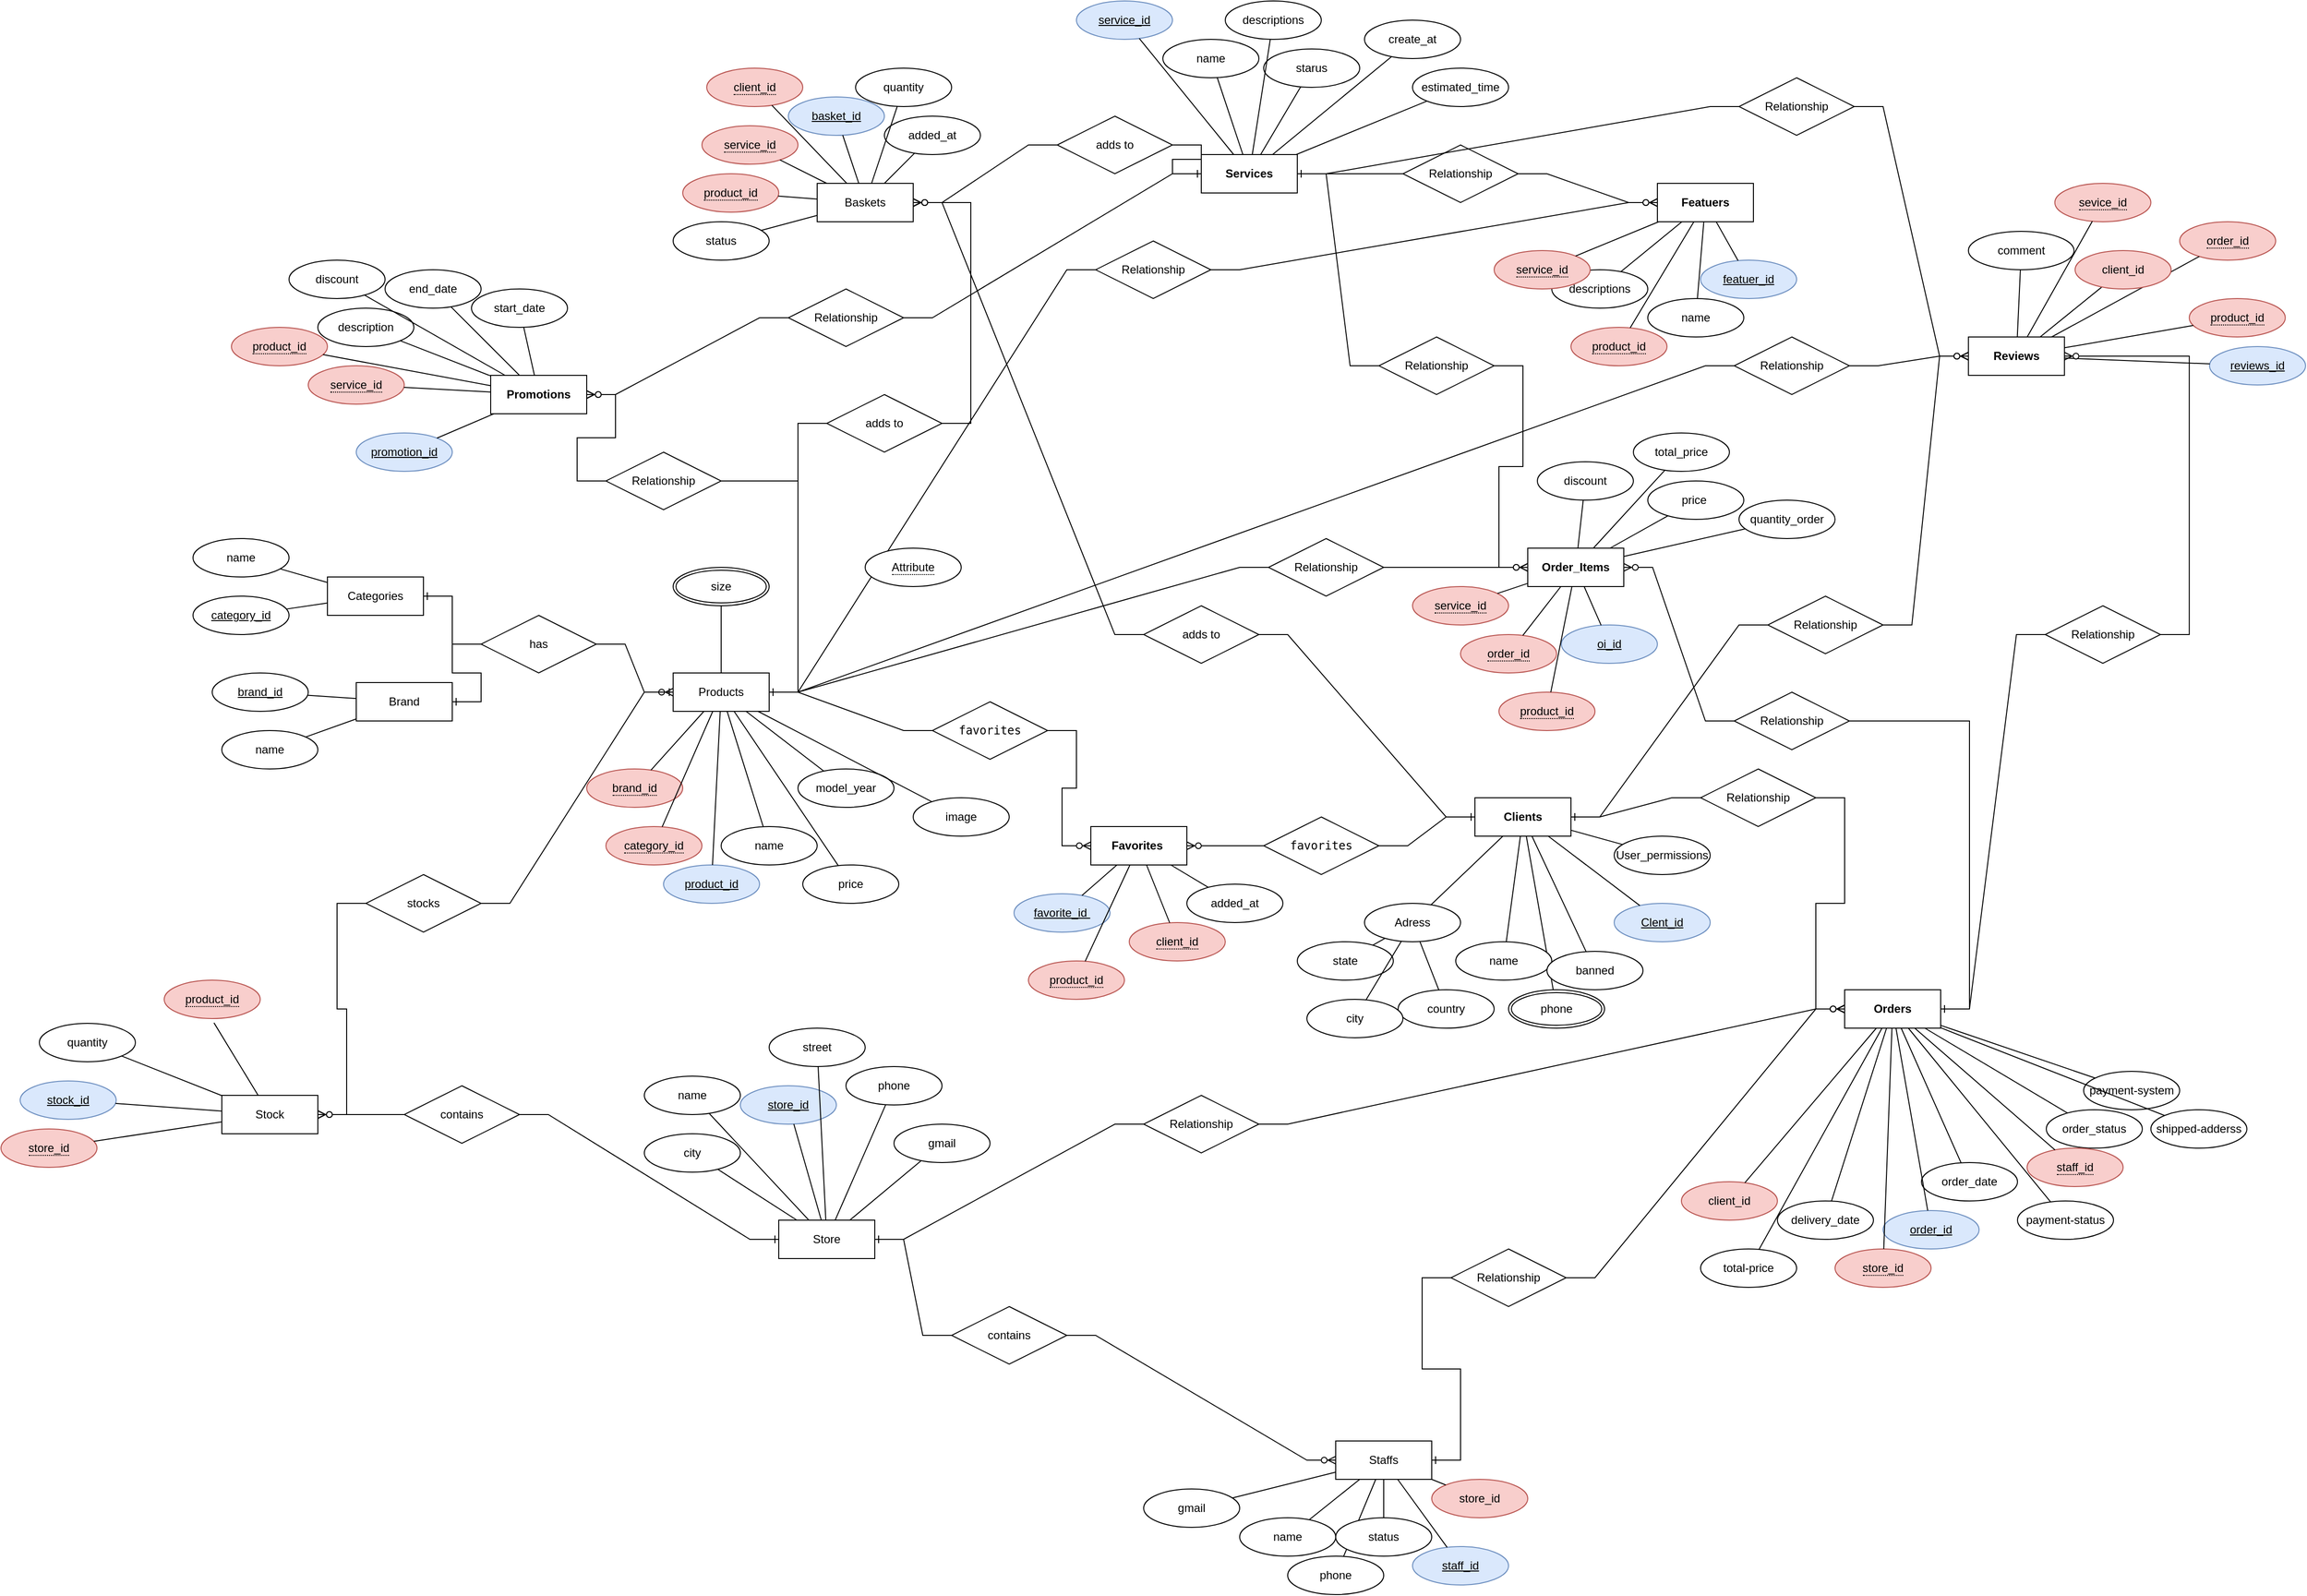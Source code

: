 <mxfile version="26.2.15">
  <diagram name="Page-1" id="0Go1meMKCaIbpSAQUN-O">
    <mxGraphModel dx="1932" dy="1752" grid="1" gridSize="10" guides="1" tooltips="1" connect="1" arrows="1" fold="1" page="1" pageScale="1" pageWidth="850" pageHeight="1100" math="0" shadow="0">
      <root>
        <mxCell id="0" />
        <mxCell id="1" parent="0" />
        <mxCell id="fziOAV0O-x6QPgWiYuab-1" value="&lt;b&gt;Clients&lt;/b&gt;" style="whiteSpace=wrap;html=1;align=center;" parent="1" vertex="1">
          <mxGeometry x="1075" y="710" width="100" height="40" as="geometry" />
        </mxCell>
        <mxCell id="oBejp7YYIY1D6Ln0W8mb-121" style="edgeStyle=orthogonalEdgeStyle;rounded=0;orthogonalLoop=1;jettySize=auto;html=1;exitX=0.5;exitY=1;exitDx=0;exitDy=0;" parent="1" source="fziOAV0O-x6QPgWiYuab-2" edge="1">
          <mxGeometry relative="1" as="geometry">
            <mxPoint x="1270" y="850" as="targetPoint" />
          </mxGeometry>
        </mxCell>
        <mxCell id="fziOAV0O-x6QPgWiYuab-2" value="Clent_id" style="ellipse;whiteSpace=wrap;html=1;align=center;fontStyle=4;fillColor=#dae8fc;strokeColor=#6c8ebf;gradientColor=none;" parent="1" vertex="1">
          <mxGeometry x="1220" y="820" width="100" height="40" as="geometry" />
        </mxCell>
        <mxCell id="fziOAV0O-x6QPgWiYuab-3" value="phone" style="ellipse;shape=doubleEllipse;margin=3;whiteSpace=wrap;html=1;align=center;" parent="1" vertex="1">
          <mxGeometry x="1110" y="910" width="100" height="40" as="geometry" />
        </mxCell>
        <mxCell id="fziOAV0O-x6QPgWiYuab-4" value="Adress" style="ellipse;whiteSpace=wrap;html=1;align=center;" parent="1" vertex="1">
          <mxGeometry x="960" y="820" width="100" height="40" as="geometry" />
        </mxCell>
        <mxCell id="fziOAV0O-x6QPgWiYuab-5" value="state" style="ellipse;whiteSpace=wrap;html=1;align=center;" parent="1" vertex="1">
          <mxGeometry x="890" y="860" width="100" height="40" as="geometry" />
        </mxCell>
        <mxCell id="fziOAV0O-x6QPgWiYuab-6" value="country" style="ellipse;whiteSpace=wrap;html=1;align=center;" parent="1" vertex="1">
          <mxGeometry x="995" y="910" width="100" height="40" as="geometry" />
        </mxCell>
        <mxCell id="fziOAV0O-x6QPgWiYuab-7" value="city" style="ellipse;whiteSpace=wrap;html=1;align=center;" parent="1" vertex="1">
          <mxGeometry x="900" y="920" width="100" height="40" as="geometry" />
        </mxCell>
        <mxCell id="fziOAV0O-x6QPgWiYuab-8" value="" style="endArrow=none;html=1;rounded=0;" parent="1" source="fziOAV0O-x6QPgWiYuab-6" target="fziOAV0O-x6QPgWiYuab-4" edge="1">
          <mxGeometry relative="1" as="geometry">
            <mxPoint x="295" y="20" as="sourcePoint" />
            <mxPoint x="455" y="20" as="targetPoint" />
          </mxGeometry>
        </mxCell>
        <mxCell id="fziOAV0O-x6QPgWiYuab-9" value="" style="endArrow=none;html=1;rounded=0;" parent="1" source="fziOAV0O-x6QPgWiYuab-5" target="fziOAV0O-x6QPgWiYuab-4" edge="1">
          <mxGeometry relative="1" as="geometry">
            <mxPoint x="45" y="-50" as="sourcePoint" />
            <mxPoint x="205" y="-50" as="targetPoint" />
          </mxGeometry>
        </mxCell>
        <mxCell id="fziOAV0O-x6QPgWiYuab-10" value="" style="endArrow=none;html=1;rounded=0;" parent="1" source="fziOAV0O-x6QPgWiYuab-7" target="fziOAV0O-x6QPgWiYuab-4" edge="1">
          <mxGeometry relative="1" as="geometry">
            <mxPoint x="-125" y="50" as="sourcePoint" />
            <mxPoint x="35" y="50" as="targetPoint" />
          </mxGeometry>
        </mxCell>
        <mxCell id="fziOAV0O-x6QPgWiYuab-11" value="" style="endArrow=none;html=1;rounded=0;" parent="1" source="fziOAV0O-x6QPgWiYuab-3" target="fziOAV0O-x6QPgWiYuab-1" edge="1">
          <mxGeometry relative="1" as="geometry">
            <mxPoint x="295" y="20" as="sourcePoint" />
            <mxPoint x="455" y="20" as="targetPoint" />
          </mxGeometry>
        </mxCell>
        <mxCell id="fziOAV0O-x6QPgWiYuab-12" value="" style="endArrow=none;html=1;rounded=0;" parent="1" source="fziOAV0O-x6QPgWiYuab-4" target="fziOAV0O-x6QPgWiYuab-1" edge="1">
          <mxGeometry relative="1" as="geometry">
            <mxPoint x="295" y="130" as="sourcePoint" />
            <mxPoint x="455" y="130" as="targetPoint" />
          </mxGeometry>
        </mxCell>
        <mxCell id="fziOAV0O-x6QPgWiYuab-13" value="" style="endArrow=none;html=1;rounded=0;" parent="1" source="fziOAV0O-x6QPgWiYuab-2" target="fziOAV0O-x6QPgWiYuab-1" edge="1">
          <mxGeometry relative="1" as="geometry">
            <mxPoint x="1216.43" y="821.43" as="sourcePoint" />
            <mxPoint x="25" y="190" as="targetPoint" />
          </mxGeometry>
        </mxCell>
        <mxCell id="fziOAV0O-x6QPgWiYuab-14" value="name" style="ellipse;whiteSpace=wrap;html=1;align=center;" parent="1" vertex="1">
          <mxGeometry x="1055" y="860" width="100" height="40" as="geometry" />
        </mxCell>
        <mxCell id="fziOAV0O-x6QPgWiYuab-15" value="" style="endArrow=none;html=1;rounded=0;" parent="1" source="fziOAV0O-x6QPgWiYuab-14" target="fziOAV0O-x6QPgWiYuab-1" edge="1">
          <mxGeometry relative="1" as="geometry">
            <mxPoint x="-25" y="340" as="sourcePoint" />
            <mxPoint x="135" y="340" as="targetPoint" />
          </mxGeometry>
        </mxCell>
        <mxCell id="fziOAV0O-x6QPgWiYuab-16" value="User_permissions" style="ellipse;whiteSpace=wrap;html=1;align=center;" parent="1" vertex="1">
          <mxGeometry x="1220" y="750" width="100" height="40" as="geometry" />
        </mxCell>
        <mxCell id="fziOAV0O-x6QPgWiYuab-17" value="banned" style="ellipse;whiteSpace=wrap;html=1;align=center;" parent="1" vertex="1">
          <mxGeometry x="1150" y="870" width="100" height="40" as="geometry" />
        </mxCell>
        <mxCell id="fziOAV0O-x6QPgWiYuab-18" value="" style="endArrow=none;html=1;rounded=0;" parent="1" source="fziOAV0O-x6QPgWiYuab-16" target="fziOAV0O-x6QPgWiYuab-1" edge="1">
          <mxGeometry relative="1" as="geometry">
            <mxPoint x="1230" y="785" as="sourcePoint" />
            <mxPoint x="45" y="380" as="targetPoint" />
          </mxGeometry>
        </mxCell>
        <mxCell id="sQHf0m6mFxHsj5n3u1dS-2" value="Store" style="whiteSpace=wrap;html=1;align=center;" parent="1" vertex="1">
          <mxGeometry x="350" y="1150" width="100" height="40" as="geometry" />
        </mxCell>
        <mxCell id="sQHf0m6mFxHsj5n3u1dS-3" value="store_id" style="ellipse;whiteSpace=wrap;html=1;align=center;fontStyle=4;fillColor=#dae8fc;strokeColor=#6c8ebf;" parent="1" vertex="1">
          <mxGeometry x="310" y="1010" width="100" height="40" as="geometry" />
        </mxCell>
        <mxCell id="sQHf0m6mFxHsj5n3u1dS-13" value="" style="endArrow=none;html=1;rounded=0;" parent="1" source="sQHf0m6mFxHsj5n3u1dS-2" target="sQHf0m6mFxHsj5n3u1dS-3" edge="1">
          <mxGeometry relative="1" as="geometry">
            <mxPoint x="790" y="1180" as="sourcePoint" />
            <mxPoint x="1160" y="1040" as="targetPoint" />
          </mxGeometry>
        </mxCell>
        <mxCell id="sQHf0m6mFxHsj5n3u1dS-15" value="name" style="ellipse;whiteSpace=wrap;html=1;align=center;" parent="1" vertex="1">
          <mxGeometry x="210" y="1000" width="100" height="40" as="geometry" />
        </mxCell>
        <mxCell id="sQHf0m6mFxHsj5n3u1dS-16" value="" style="endArrow=none;html=1;rounded=0;" parent="1" source="sQHf0m6mFxHsj5n3u1dS-2" target="sQHf0m6mFxHsj5n3u1dS-15" edge="1">
          <mxGeometry relative="1" as="geometry">
            <mxPoint x="820" y="1190" as="sourcePoint" />
            <mxPoint x="980" y="1190" as="targetPoint" />
          </mxGeometry>
        </mxCell>
        <mxCell id="sQHf0m6mFxHsj5n3u1dS-17" value="gmail" style="ellipse;whiteSpace=wrap;html=1;align=center;" parent="1" vertex="1">
          <mxGeometry x="470" y="1050" width="100" height="40" as="geometry" />
        </mxCell>
        <mxCell id="sQHf0m6mFxHsj5n3u1dS-18" value="phone" style="ellipse;whiteSpace=wrap;html=1;align=center;" parent="1" vertex="1">
          <mxGeometry x="420" y="990" width="100" height="40" as="geometry" />
        </mxCell>
        <mxCell id="sQHf0m6mFxHsj5n3u1dS-19" value="" style="endArrow=none;html=1;rounded=0;" parent="1" source="sQHf0m6mFxHsj5n3u1dS-2" target="sQHf0m6mFxHsj5n3u1dS-17" edge="1">
          <mxGeometry relative="1" as="geometry">
            <mxPoint x="730" y="1160" as="sourcePoint" />
            <mxPoint x="-80" y="1110" as="targetPoint" />
          </mxGeometry>
        </mxCell>
        <mxCell id="sQHf0m6mFxHsj5n3u1dS-20" value="" style="endArrow=none;html=1;rounded=0;" parent="1" source="sQHf0m6mFxHsj5n3u1dS-2" target="sQHf0m6mFxHsj5n3u1dS-18" edge="1">
          <mxGeometry relative="1" as="geometry">
            <mxPoint x="820" y="1240" as="sourcePoint" />
            <mxPoint x="980" y="1240" as="targetPoint" />
          </mxGeometry>
        </mxCell>
        <mxCell id="sQHf0m6mFxHsj5n3u1dS-21" value="city" style="ellipse;whiteSpace=wrap;html=1;align=center;" parent="1" vertex="1">
          <mxGeometry x="210" y="1060" width="100" height="40" as="geometry" />
        </mxCell>
        <mxCell id="sQHf0m6mFxHsj5n3u1dS-22" value="street" style="ellipse;whiteSpace=wrap;html=1;align=center;" parent="1" vertex="1">
          <mxGeometry x="340" y="950" width="100" height="40" as="geometry" />
        </mxCell>
        <mxCell id="sQHf0m6mFxHsj5n3u1dS-23" value="" style="endArrow=none;html=1;rounded=0;" parent="1" source="sQHf0m6mFxHsj5n3u1dS-2" target="sQHf0m6mFxHsj5n3u1dS-21" edge="1">
          <mxGeometry relative="1" as="geometry">
            <mxPoint x="740" y="1140" as="sourcePoint" />
            <mxPoint x="900" y="1140" as="targetPoint" />
          </mxGeometry>
        </mxCell>
        <mxCell id="sQHf0m6mFxHsj5n3u1dS-24" value="" style="endArrow=none;html=1;rounded=0;" parent="1" source="sQHf0m6mFxHsj5n3u1dS-2" target="sQHf0m6mFxHsj5n3u1dS-22" edge="1">
          <mxGeometry relative="1" as="geometry">
            <mxPoint x="640" y="1200" as="sourcePoint" />
            <mxPoint x="800" y="1200" as="targetPoint" />
          </mxGeometry>
        </mxCell>
        <mxCell id="sQHf0m6mFxHsj5n3u1dS-26" value="&lt;b&gt;Services&lt;/b&gt;" style="whiteSpace=wrap;html=1;align=center;" parent="1" vertex="1">
          <mxGeometry x="790" y="40" width="100" height="40" as="geometry" />
        </mxCell>
        <mxCell id="sQHf0m6mFxHsj5n3u1dS-27" value="starus" style="ellipse;whiteSpace=wrap;html=1;align=center;" parent="1" vertex="1">
          <mxGeometry x="855" y="-70" width="100" height="40" as="geometry" />
        </mxCell>
        <mxCell id="sQHf0m6mFxHsj5n3u1dS-28" value="service_id" style="ellipse;whiteSpace=wrap;html=1;align=center;fontStyle=4;fillColor=#dae8fc;strokeColor=#6c8ebf;" parent="1" vertex="1">
          <mxGeometry x="660" y="-120" width="100" height="40" as="geometry" />
        </mxCell>
        <mxCell id="sQHf0m6mFxHsj5n3u1dS-29" value="descriptions" style="ellipse;whiteSpace=wrap;html=1;align=center;" parent="1" vertex="1">
          <mxGeometry x="815" y="-120" width="100" height="40" as="geometry" />
        </mxCell>
        <mxCell id="sQHf0m6mFxHsj5n3u1dS-30" value="name" style="ellipse;whiteSpace=wrap;html=1;align=center;" parent="1" vertex="1">
          <mxGeometry x="750" y="-80" width="100" height="40" as="geometry" />
        </mxCell>
        <mxCell id="sQHf0m6mFxHsj5n3u1dS-31" value="" style="endArrow=none;html=1;rounded=0;" parent="1" source="sQHf0m6mFxHsj5n3u1dS-26" target="sQHf0m6mFxHsj5n3u1dS-27" edge="1">
          <mxGeometry relative="1" as="geometry">
            <mxPoint x="250" y="210" as="sourcePoint" />
            <mxPoint x="410" y="210" as="targetPoint" />
          </mxGeometry>
        </mxCell>
        <mxCell id="sQHf0m6mFxHsj5n3u1dS-32" value="" style="endArrow=none;html=1;rounded=0;" parent="1" source="sQHf0m6mFxHsj5n3u1dS-26" target="sQHf0m6mFxHsj5n3u1dS-29" edge="1">
          <mxGeometry relative="1" as="geometry">
            <mxPoint x="240" y="290" as="sourcePoint" />
            <mxPoint x="400" y="290" as="targetPoint" />
          </mxGeometry>
        </mxCell>
        <mxCell id="sQHf0m6mFxHsj5n3u1dS-33" value="" style="endArrow=none;html=1;rounded=0;" parent="1" source="sQHf0m6mFxHsj5n3u1dS-26" target="sQHf0m6mFxHsj5n3u1dS-30" edge="1">
          <mxGeometry relative="1" as="geometry">
            <mxPoint x="620" y="240" as="sourcePoint" />
            <mxPoint x="780" y="240" as="targetPoint" />
          </mxGeometry>
        </mxCell>
        <mxCell id="sQHf0m6mFxHsj5n3u1dS-34" value="" style="endArrow=none;html=1;rounded=0;" parent="1" source="sQHf0m6mFxHsj5n3u1dS-26" target="sQHf0m6mFxHsj5n3u1dS-28" edge="1">
          <mxGeometry relative="1" as="geometry">
            <mxPoint x="570" y="160" as="sourcePoint" />
            <mxPoint x="730" y="160" as="targetPoint" />
          </mxGeometry>
        </mxCell>
        <mxCell id="sQHf0m6mFxHsj5n3u1dS-35" value="create_at" style="ellipse;whiteSpace=wrap;html=1;align=center;" parent="1" vertex="1">
          <mxGeometry x="960" y="-100" width="100" height="40" as="geometry" />
        </mxCell>
        <mxCell id="sQHf0m6mFxHsj5n3u1dS-36" value="" style="endArrow=none;html=1;rounded=0;" parent="1" source="sQHf0m6mFxHsj5n3u1dS-26" target="sQHf0m6mFxHsj5n3u1dS-35" edge="1">
          <mxGeometry relative="1" as="geometry">
            <mxPoint x="250" y="220" as="sourcePoint" />
            <mxPoint x="410" y="220" as="targetPoint" />
          </mxGeometry>
        </mxCell>
        <mxCell id="sQHf0m6mFxHsj5n3u1dS-37" value="Categories" style="whiteSpace=wrap;html=1;align=center;" parent="1" vertex="1">
          <mxGeometry x="-120" y="480" width="100" height="40" as="geometry" />
        </mxCell>
        <mxCell id="sQHf0m6mFxHsj5n3u1dS-38" value="Brand" style="whiteSpace=wrap;html=1;align=center;" parent="1" vertex="1">
          <mxGeometry x="-90" y="590" width="100" height="40" as="geometry" />
        </mxCell>
        <mxCell id="sQHf0m6mFxHsj5n3u1dS-39" value="name" style="ellipse;whiteSpace=wrap;html=1;align=center;" parent="1" vertex="1">
          <mxGeometry x="-260" y="440" width="100" height="40" as="geometry" />
        </mxCell>
        <mxCell id="sQHf0m6mFxHsj5n3u1dS-40" value="category_id" style="ellipse;whiteSpace=wrap;html=1;align=center;fontStyle=4;" parent="1" vertex="1">
          <mxGeometry x="-260" y="500" width="100" height="40" as="geometry" />
        </mxCell>
        <mxCell id="sQHf0m6mFxHsj5n3u1dS-41" value="name" style="ellipse;whiteSpace=wrap;html=1;align=center;" parent="1" vertex="1">
          <mxGeometry x="-230" y="640" width="100" height="40" as="geometry" />
        </mxCell>
        <mxCell id="sQHf0m6mFxHsj5n3u1dS-42" value="brand_id" style="ellipse;whiteSpace=wrap;html=1;align=center;fontStyle=4;" parent="1" vertex="1">
          <mxGeometry x="-240" y="580" width="100" height="40" as="geometry" />
        </mxCell>
        <mxCell id="sQHf0m6mFxHsj5n3u1dS-47" value="" style="endArrow=none;html=1;rounded=0;" parent="1" source="sQHf0m6mFxHsj5n3u1dS-39" target="sQHf0m6mFxHsj5n3u1dS-37" edge="1">
          <mxGeometry relative="1" as="geometry">
            <mxPoint x="190" y="310" as="sourcePoint" />
            <mxPoint x="400" y="210" as="targetPoint" />
          </mxGeometry>
        </mxCell>
        <mxCell id="sQHf0m6mFxHsj5n3u1dS-48" value="" style="endArrow=none;html=1;rounded=0;" parent="1" source="sQHf0m6mFxHsj5n3u1dS-40" target="sQHf0m6mFxHsj5n3u1dS-37" edge="1">
          <mxGeometry relative="1" as="geometry">
            <mxPoint x="-90" y="230" as="sourcePoint" />
            <mxPoint x="70" y="230" as="targetPoint" />
          </mxGeometry>
        </mxCell>
        <mxCell id="sQHf0m6mFxHsj5n3u1dS-49" value="" style="endArrow=none;html=1;rounded=0;" parent="1" source="sQHf0m6mFxHsj5n3u1dS-41" target="sQHf0m6mFxHsj5n3u1dS-38" edge="1">
          <mxGeometry relative="1" as="geometry">
            <mxPoint x="10" y="200" as="sourcePoint" />
            <mxPoint x="170" y="200" as="targetPoint" />
          </mxGeometry>
        </mxCell>
        <mxCell id="sQHf0m6mFxHsj5n3u1dS-50" value="" style="endArrow=none;html=1;rounded=0;" parent="1" source="sQHf0m6mFxHsj5n3u1dS-42" target="sQHf0m6mFxHsj5n3u1dS-38" edge="1">
          <mxGeometry relative="1" as="geometry">
            <mxPoint x="290" y="220" as="sourcePoint" />
            <mxPoint x="450" y="220" as="targetPoint" />
          </mxGeometry>
        </mxCell>
        <mxCell id="sQHf0m6mFxHsj5n3u1dS-51" value="Products" style="whiteSpace=wrap;html=1;align=center;" parent="1" vertex="1">
          <mxGeometry x="240" y="580" width="100" height="40" as="geometry" />
        </mxCell>
        <mxCell id="sQHf0m6mFxHsj5n3u1dS-52" value="name" style="ellipse;whiteSpace=wrap;html=1;align=center;" parent="1" vertex="1">
          <mxGeometry x="290" y="740" width="100" height="40" as="geometry" />
        </mxCell>
        <mxCell id="sQHf0m6mFxHsj5n3u1dS-53" value="product_id" style="ellipse;whiteSpace=wrap;html=1;align=center;fontStyle=4;fillColor=#dae8fc;strokeColor=#6c8ebf;" parent="1" vertex="1">
          <mxGeometry x="230" y="780" width="100" height="40" as="geometry" />
        </mxCell>
        <mxCell id="sQHf0m6mFxHsj5n3u1dS-54" value="price" style="ellipse;whiteSpace=wrap;html=1;align=center;" parent="1" vertex="1">
          <mxGeometry x="375" y="780" width="100" height="40" as="geometry" />
        </mxCell>
        <mxCell id="sQHf0m6mFxHsj5n3u1dS-55" value="image" style="ellipse;whiteSpace=wrap;html=1;align=center;" parent="1" vertex="1">
          <mxGeometry x="490" y="710" width="100" height="40" as="geometry" />
        </mxCell>
        <mxCell id="sQHf0m6mFxHsj5n3u1dS-56" value="model_year" style="ellipse;whiteSpace=wrap;html=1;align=center;" parent="1" vertex="1">
          <mxGeometry x="370" y="680" width="100" height="40" as="geometry" />
        </mxCell>
        <mxCell id="sQHf0m6mFxHsj5n3u1dS-62" value="" style="endArrow=none;html=1;rounded=0;" parent="1" source="sQHf0m6mFxHsj5n3u1dS-51" target="sQHf0m6mFxHsj5n3u1dS-53" edge="1">
          <mxGeometry relative="1" as="geometry">
            <mxPoint x="330" y="690" as="sourcePoint" />
            <mxPoint x="490" y="690" as="targetPoint" />
          </mxGeometry>
        </mxCell>
        <mxCell id="sQHf0m6mFxHsj5n3u1dS-63" value="" style="endArrow=none;html=1;rounded=0;" parent="1" source="sQHf0m6mFxHsj5n3u1dS-51" target="sQHf0m6mFxHsj5n3u1dS-56" edge="1">
          <mxGeometry relative="1" as="geometry">
            <mxPoint x="240" y="530" as="sourcePoint" />
            <mxPoint x="400" y="530" as="targetPoint" />
          </mxGeometry>
        </mxCell>
        <mxCell id="sQHf0m6mFxHsj5n3u1dS-64" value="" style="endArrow=none;html=1;rounded=0;" parent="1" source="sQHf0m6mFxHsj5n3u1dS-51" target="sQHf0m6mFxHsj5n3u1dS-52" edge="1">
          <mxGeometry relative="1" as="geometry">
            <mxPoint x="30" y="580" as="sourcePoint" />
            <mxPoint x="190" y="580" as="targetPoint" />
          </mxGeometry>
        </mxCell>
        <mxCell id="sQHf0m6mFxHsj5n3u1dS-65" value="" style="endArrow=none;html=1;rounded=0;" parent="1" source="sQHf0m6mFxHsj5n3u1dS-54" target="sQHf0m6mFxHsj5n3u1dS-51" edge="1">
          <mxGeometry relative="1" as="geometry">
            <mxPoint x="330" y="430" as="sourcePoint" />
            <mxPoint x="490" y="430" as="targetPoint" />
          </mxGeometry>
        </mxCell>
        <mxCell id="sQHf0m6mFxHsj5n3u1dS-66" value="" style="endArrow=none;html=1;rounded=0;" parent="1" source="sQHf0m6mFxHsj5n3u1dS-51" target="sQHf0m6mFxHsj5n3u1dS-55" edge="1">
          <mxGeometry relative="1" as="geometry">
            <mxPoint x="560" y="400" as="sourcePoint" />
            <mxPoint x="720" y="400" as="targetPoint" />
          </mxGeometry>
        </mxCell>
        <mxCell id="sQHf0m6mFxHsj5n3u1dS-67" value="&lt;span style=&quot;border-bottom: 1px dotted&quot;&gt;brand_id&lt;/span&gt;" style="ellipse;whiteSpace=wrap;html=1;align=center;fillColor=#f8cecc;strokeColor=#b85450;" parent="1" vertex="1">
          <mxGeometry x="150" y="680" width="100" height="40" as="geometry" />
        </mxCell>
        <mxCell id="sQHf0m6mFxHsj5n3u1dS-68" value="&lt;span style=&quot;border-bottom: 1px dotted&quot;&gt;category_id&lt;/span&gt;" style="ellipse;whiteSpace=wrap;html=1;align=center;fillColor=#f8cecc;strokeColor=#b85450;" parent="1" vertex="1">
          <mxGeometry x="170" y="740" width="100" height="40" as="geometry" />
        </mxCell>
        <mxCell id="sQHf0m6mFxHsj5n3u1dS-69" value="" style="endArrow=none;html=1;rounded=0;" parent="1" source="sQHf0m6mFxHsj5n3u1dS-68" target="sQHf0m6mFxHsj5n3u1dS-51" edge="1">
          <mxGeometry relative="1" as="geometry">
            <mxPoint x="420" y="480" as="sourcePoint" />
            <mxPoint x="580" y="480" as="targetPoint" />
          </mxGeometry>
        </mxCell>
        <mxCell id="sQHf0m6mFxHsj5n3u1dS-70" value="" style="endArrow=none;html=1;rounded=0;" parent="1" source="sQHf0m6mFxHsj5n3u1dS-67" target="sQHf0m6mFxHsj5n3u1dS-51" edge="1">
          <mxGeometry relative="1" as="geometry">
            <mxPoint x="150" y="570" as="sourcePoint" />
            <mxPoint x="310" y="570" as="targetPoint" />
          </mxGeometry>
        </mxCell>
        <mxCell id="sQHf0m6mFxHsj5n3u1dS-71" value="has" style="shape=rhombus;perimeter=rhombusPerimeter;whiteSpace=wrap;html=1;align=center;rotation=0;" parent="1" vertex="1">
          <mxGeometry x="40" y="520" width="120" height="60" as="geometry" />
        </mxCell>
        <mxCell id="sQHf0m6mFxHsj5n3u1dS-73" value="" style="edgeStyle=entityRelationEdgeStyle;fontSize=12;html=1;endArrow=ERzeroToMany;endFill=1;rounded=0;" parent="1" source="sQHf0m6mFxHsj5n3u1dS-71" target="sQHf0m6mFxHsj5n3u1dS-51" edge="1">
          <mxGeometry width="100" height="100" relative="1" as="geometry">
            <mxPoint x="440" y="570" as="sourcePoint" />
            <mxPoint x="540" y="470" as="targetPoint" />
          </mxGeometry>
        </mxCell>
        <mxCell id="sQHf0m6mFxHsj5n3u1dS-75" value="" style="edgeStyle=entityRelationEdgeStyle;fontSize=12;html=1;endArrow=ERone;endFill=1;rounded=0;" parent="1" source="sQHf0m6mFxHsj5n3u1dS-71" target="sQHf0m6mFxHsj5n3u1dS-37" edge="1">
          <mxGeometry width="100" height="100" relative="1" as="geometry">
            <mxPoint x="680" y="620.0" as="sourcePoint" />
            <mxPoint x="550" y="430" as="targetPoint" />
          </mxGeometry>
        </mxCell>
        <mxCell id="sQHf0m6mFxHsj5n3u1dS-76" value="" style="edgeStyle=entityRelationEdgeStyle;fontSize=12;html=1;endArrow=ERone;endFill=1;rounded=0;" parent="1" source="sQHf0m6mFxHsj5n3u1dS-71" target="sQHf0m6mFxHsj5n3u1dS-38" edge="1">
          <mxGeometry width="100" height="100" relative="1" as="geometry">
            <mxPoint x="610" y="610" as="sourcePoint" />
            <mxPoint x="710" y="510" as="targetPoint" />
          </mxGeometry>
        </mxCell>
        <mxCell id="OvcfhgWWbMKbWwJi6B8m-1" value="Stock" style="whiteSpace=wrap;html=1;align=center;" parent="1" vertex="1">
          <mxGeometry x="-230" y="1020" width="100" height="40" as="geometry" />
        </mxCell>
        <mxCell id="OvcfhgWWbMKbWwJi6B8m-2" value="quantity" style="ellipse;whiteSpace=wrap;html=1;align=center;" parent="1" vertex="1">
          <mxGeometry x="-420" y="945" width="100" height="40" as="geometry" />
        </mxCell>
        <mxCell id="OvcfhgWWbMKbWwJi6B8m-3" value="stock_id" style="ellipse;whiteSpace=wrap;html=1;align=center;fontStyle=4;fillColor=#dae8fc;strokeColor=#6c8ebf;" parent="1" vertex="1">
          <mxGeometry x="-440" y="1005" width="100" height="40" as="geometry" />
        </mxCell>
        <mxCell id="OvcfhgWWbMKbWwJi6B8m-4" value="" style="endArrow=none;html=1;rounded=0;" parent="1" source="OvcfhgWWbMKbWwJi6B8m-2" target="OvcfhgWWbMKbWwJi6B8m-1" edge="1">
          <mxGeometry relative="1" as="geometry">
            <mxPoint x="-320" y="955" as="sourcePoint" />
            <mxPoint x="-160" y="955" as="targetPoint" />
          </mxGeometry>
        </mxCell>
        <mxCell id="OvcfhgWWbMKbWwJi6B8m-5" value="" style="endArrow=none;html=1;rounded=0;" parent="1" source="OvcfhgWWbMKbWwJi6B8m-3" target="OvcfhgWWbMKbWwJi6B8m-1" edge="1">
          <mxGeometry relative="1" as="geometry">
            <mxPoint x="-530" y="1035" as="sourcePoint" />
            <mxPoint x="-370" y="1035" as="targetPoint" />
          </mxGeometry>
        </mxCell>
        <mxCell id="OvcfhgWWbMKbWwJi6B8m-6" value="contains" style="shape=rhombus;perimeter=rhombusPerimeter;whiteSpace=wrap;html=1;align=center;" parent="1" vertex="1">
          <mxGeometry x="-40" y="1010" width="120" height="60" as="geometry" />
        </mxCell>
        <mxCell id="OvcfhgWWbMKbWwJi6B8m-7" value="stocks" style="shape=rhombus;perimeter=rhombusPerimeter;whiteSpace=wrap;html=1;align=center;" parent="1" vertex="1">
          <mxGeometry x="-80" y="790" width="120" height="60" as="geometry" />
        </mxCell>
        <mxCell id="OvcfhgWWbMKbWwJi6B8m-8" value="" style="edgeStyle=entityRelationEdgeStyle;fontSize=12;html=1;endArrow=ERzeroToMany;endFill=1;rounded=0;" parent="1" source="OvcfhgWWbMKbWwJi6B8m-7" target="OvcfhgWWbMKbWwJi6B8m-1" edge="1">
          <mxGeometry width="100" height="100" relative="1" as="geometry">
            <mxPoint x="-150" y="440" as="sourcePoint" />
            <mxPoint x="-50" y="340" as="targetPoint" />
          </mxGeometry>
        </mxCell>
        <mxCell id="OvcfhgWWbMKbWwJi6B8m-9" value="" style="edgeStyle=entityRelationEdgeStyle;fontSize=12;html=1;endArrow=ERone;endFill=1;rounded=0;" parent="1" source="OvcfhgWWbMKbWwJi6B8m-7" target="sQHf0m6mFxHsj5n3u1dS-51" edge="1">
          <mxGeometry width="100" height="100" relative="1" as="geometry">
            <mxPoint x="180" y="460" as="sourcePoint" />
            <mxPoint x="280" y="360" as="targetPoint" />
          </mxGeometry>
        </mxCell>
        <mxCell id="OvcfhgWWbMKbWwJi6B8m-12" value="" style="edgeStyle=entityRelationEdgeStyle;fontSize=12;html=1;endArrow=ERzeroToMany;endFill=1;rounded=0;" parent="1" source="OvcfhgWWbMKbWwJi6B8m-6" target="OvcfhgWWbMKbWwJi6B8m-1" edge="1">
          <mxGeometry width="100" height="100" relative="1" as="geometry">
            <mxPoint x="-80" y="250" as="sourcePoint" />
            <mxPoint x="380" y="210" as="targetPoint" />
          </mxGeometry>
        </mxCell>
        <mxCell id="OvcfhgWWbMKbWwJi6B8m-13" value="" style="edgeStyle=entityRelationEdgeStyle;fontSize=12;html=1;endArrow=ERone;endFill=1;rounded=0;" parent="1" source="OvcfhgWWbMKbWwJi6B8m-6" target="sQHf0m6mFxHsj5n3u1dS-2" edge="1">
          <mxGeometry width="100" height="100" relative="1" as="geometry">
            <mxPoint x="130" y="310" as="sourcePoint" />
            <mxPoint x="230" y="210" as="targetPoint" />
          </mxGeometry>
        </mxCell>
        <mxCell id="OvcfhgWWbMKbWwJi6B8m-15" value="" style="endArrow=none;html=1;rounded=0;" parent="1" source="fziOAV0O-x6QPgWiYuab-1" target="fziOAV0O-x6QPgWiYuab-17" edge="1">
          <mxGeometry relative="1" as="geometry">
            <mxPoint x="25" y="-60" as="sourcePoint" />
            <mxPoint x="185" y="-60" as="targetPoint" />
          </mxGeometry>
        </mxCell>
        <mxCell id="OvcfhgWWbMKbWwJi6B8m-19" value="&lt;span style=&quot;border-bottom: 1px dotted&quot;&gt;store_id&lt;/span&gt;" style="ellipse;whiteSpace=wrap;html=1;align=center;fillColor=#f8cecc;strokeColor=#b85450;" parent="1" vertex="1">
          <mxGeometry x="-460" y="1055" width="100" height="40" as="geometry" />
        </mxCell>
        <mxCell id="OvcfhgWWbMKbWwJi6B8m-20" value="" style="endArrow=none;html=1;rounded=0;" parent="1" source="OvcfhgWWbMKbWwJi6B8m-1" edge="1">
          <mxGeometry relative="1" as="geometry">
            <mxPoint x="-540" y="1045" as="sourcePoint" />
            <mxPoint x="-238.172" y="944.432" as="targetPoint" />
          </mxGeometry>
        </mxCell>
        <mxCell id="OvcfhgWWbMKbWwJi6B8m-21" value="" style="endArrow=none;html=1;rounded=0;" parent="1" source="OvcfhgWWbMKbWwJi6B8m-1" target="OvcfhgWWbMKbWwJi6B8m-19" edge="1">
          <mxGeometry relative="1" as="geometry">
            <mxPoint x="-510" y="1085" as="sourcePoint" />
            <mxPoint x="-350" y="1085" as="targetPoint" />
          </mxGeometry>
        </mxCell>
        <mxCell id="OvcfhgWWbMKbWwJi6B8m-23" value="&lt;span style=&quot;font-weight: 700; text-wrap-mode: nowrap;&quot;&gt;Favorites&amp;nbsp;&lt;/span&gt;" style="whiteSpace=wrap;html=1;align=center;" parent="1" vertex="1">
          <mxGeometry x="675" y="740" width="100" height="40" as="geometry" />
        </mxCell>
        <mxCell id="OvcfhgWWbMKbWwJi6B8m-25" value="favorite_id&amp;nbsp;" style="ellipse;whiteSpace=wrap;html=1;align=center;fontStyle=4;fillColor=#dae8fc;strokeColor=#6c8ebf;" parent="1" vertex="1">
          <mxGeometry x="595" y="810" width="100" height="40" as="geometry" />
        </mxCell>
        <mxCell id="OvcfhgWWbMKbWwJi6B8m-26" value="added_at" style="ellipse;whiteSpace=wrap;html=1;align=center;" parent="1" vertex="1">
          <mxGeometry x="775" y="800" width="100" height="40" as="geometry" />
        </mxCell>
        <mxCell id="OvcfhgWWbMKbWwJi6B8m-27" value="&lt;span style=&quot;border-bottom: 1px dotted&quot;&gt;client_id&lt;/span&gt;" style="ellipse;whiteSpace=wrap;html=1;align=center;fillColor=#f8cecc;strokeColor=#b85450;" parent="1" vertex="1">
          <mxGeometry x="715" y="840" width="100" height="40" as="geometry" />
        </mxCell>
        <mxCell id="OvcfhgWWbMKbWwJi6B8m-28" value="&lt;span style=&quot;border-bottom: 1px dotted&quot;&gt;product_id&lt;/span&gt;" style="ellipse;whiteSpace=wrap;html=1;align=center;fillColor=#f8cecc;strokeColor=#b85450;" parent="1" vertex="1">
          <mxGeometry x="610" y="880" width="100" height="40" as="geometry" />
        </mxCell>
        <mxCell id="OvcfhgWWbMKbWwJi6B8m-29" value="" style="endArrow=none;html=1;rounded=0;" parent="1" source="OvcfhgWWbMKbWwJi6B8m-23" target="OvcfhgWWbMKbWwJi6B8m-26" edge="1">
          <mxGeometry relative="1" as="geometry">
            <mxPoint x="765" y="720" as="sourcePoint" />
            <mxPoint x="925" y="720" as="targetPoint" />
          </mxGeometry>
        </mxCell>
        <mxCell id="OvcfhgWWbMKbWwJi6B8m-30" value="" style="endArrow=none;html=1;rounded=0;" parent="1" source="OvcfhgWWbMKbWwJi6B8m-23" target="OvcfhgWWbMKbWwJi6B8m-28" edge="1">
          <mxGeometry relative="1" as="geometry">
            <mxPoint x="805" y="690" as="sourcePoint" />
            <mxPoint x="674.077" y="870.332" as="targetPoint" />
          </mxGeometry>
        </mxCell>
        <mxCell id="OvcfhgWWbMKbWwJi6B8m-31" value="" style="endArrow=none;html=1;rounded=0;" parent="1" source="OvcfhgWWbMKbWwJi6B8m-23" target="OvcfhgWWbMKbWwJi6B8m-27" edge="1">
          <mxGeometry relative="1" as="geometry">
            <mxPoint x="585" y="660" as="sourcePoint" />
            <mxPoint x="745" y="660" as="targetPoint" />
          </mxGeometry>
        </mxCell>
        <mxCell id="OvcfhgWWbMKbWwJi6B8m-32" value="" style="endArrow=none;html=1;rounded=0;" parent="1" source="OvcfhgWWbMKbWwJi6B8m-23" target="OvcfhgWWbMKbWwJi6B8m-25" edge="1">
          <mxGeometry relative="1" as="geometry">
            <mxPoint x="775" y="740" as="sourcePoint" />
            <mxPoint x="935" y="740" as="targetPoint" />
          </mxGeometry>
        </mxCell>
        <mxCell id="OvcfhgWWbMKbWwJi6B8m-33" value="&lt;code data-end=&quot;1042&quot; data-start=&quot;1031&quot;&gt;favorites&lt;/code&gt;" style="shape=rhombus;perimeter=rhombusPerimeter;whiteSpace=wrap;html=1;align=center;" parent="1" vertex="1">
          <mxGeometry x="855" y="730" width="120" height="60" as="geometry" />
        </mxCell>
        <mxCell id="OvcfhgWWbMKbWwJi6B8m-34" value="&lt;code data-end=&quot;1042&quot; data-start=&quot;1031&quot;&gt;favorites&lt;/code&gt;" style="shape=rhombus;perimeter=rhombusPerimeter;whiteSpace=wrap;html=1;align=center;" parent="1" vertex="1">
          <mxGeometry x="510" y="610" width="120" height="60" as="geometry" />
        </mxCell>
        <mxCell id="OvcfhgWWbMKbWwJi6B8m-36" value="" style="edgeStyle=entityRelationEdgeStyle;fontSize=12;html=1;endArrow=ERzeroToMany;endFill=1;rounded=0;" parent="1" source="OvcfhgWWbMKbWwJi6B8m-34" target="OvcfhgWWbMKbWwJi6B8m-23" edge="1">
          <mxGeometry width="100" height="100" relative="1" as="geometry">
            <mxPoint x="750" y="580" as="sourcePoint" />
            <mxPoint x="850" y="480" as="targetPoint" />
          </mxGeometry>
        </mxCell>
        <mxCell id="OvcfhgWWbMKbWwJi6B8m-37" value="" style="edgeStyle=entityRelationEdgeStyle;fontSize=12;html=1;endArrow=ERzeroToMany;endFill=1;rounded=0;" parent="1" source="OvcfhgWWbMKbWwJi6B8m-33" target="OvcfhgWWbMKbWwJi6B8m-23" edge="1">
          <mxGeometry width="100" height="100" relative="1" as="geometry">
            <mxPoint x="575" y="690" as="sourcePoint" />
            <mxPoint x="675" y="590" as="targetPoint" />
          </mxGeometry>
        </mxCell>
        <mxCell id="OvcfhgWWbMKbWwJi6B8m-38" value="" style="edgeStyle=entityRelationEdgeStyle;fontSize=12;html=1;endArrow=ERone;endFill=1;rounded=0;" parent="1" source="OvcfhgWWbMKbWwJi6B8m-34" target="sQHf0m6mFxHsj5n3u1dS-51" edge="1">
          <mxGeometry width="100" height="100" relative="1" as="geometry">
            <mxPoint x="610" y="620" as="sourcePoint" />
            <mxPoint x="710" y="520" as="targetPoint" />
            <Array as="points">
              <mxPoint x="500" y="580" />
              <mxPoint x="500" y="560" />
              <mxPoint x="470" y="520" />
              <mxPoint x="470" y="530" />
              <mxPoint x="450" y="480" />
              <mxPoint x="420" y="330" />
              <mxPoint x="460" y="540" />
            </Array>
          </mxGeometry>
        </mxCell>
        <mxCell id="OvcfhgWWbMKbWwJi6B8m-39" value="" style="edgeStyle=entityRelationEdgeStyle;fontSize=12;html=1;endArrow=ERone;endFill=1;rounded=0;" parent="1" source="OvcfhgWWbMKbWwJi6B8m-33" target="fziOAV0O-x6QPgWiYuab-1" edge="1">
          <mxGeometry width="100" height="100" relative="1" as="geometry">
            <mxPoint x="525" y="670" as="sourcePoint" />
            <mxPoint x="625" y="570" as="targetPoint" />
          </mxGeometry>
        </mxCell>
        <mxCell id="OvcfhgWWbMKbWwJi6B8m-45" value="Staffs" style="whiteSpace=wrap;html=1;align=center;" parent="1" vertex="1">
          <mxGeometry x="930" y="1380" width="100" height="40" as="geometry" />
        </mxCell>
        <mxCell id="OvcfhgWWbMKbWwJi6B8m-46" value="staff_id" style="ellipse;whiteSpace=wrap;html=1;align=center;fontStyle=4;fillColor=#dae8fc;strokeColor=#6c8ebf;" parent="1" vertex="1">
          <mxGeometry x="1010" y="1490" width="100" height="40" as="geometry" />
        </mxCell>
        <mxCell id="OvcfhgWWbMKbWwJi6B8m-49" value="gmail" style="ellipse;whiteSpace=wrap;html=1;align=center;" parent="1" vertex="1">
          <mxGeometry x="730" y="1430" width="100" height="40" as="geometry" />
        </mxCell>
        <mxCell id="OvcfhgWWbMKbWwJi6B8m-50" value="phone" style="ellipse;whiteSpace=wrap;html=1;align=center;" parent="1" vertex="1">
          <mxGeometry x="880" y="1500" width="100" height="40" as="geometry" />
        </mxCell>
        <mxCell id="OvcfhgWWbMKbWwJi6B8m-52" value="" style="endArrow=none;html=1;rounded=0;" parent="1" source="OvcfhgWWbMKbWwJi6B8m-45" target="OvcfhgWWbMKbWwJi6B8m-46" edge="1">
          <mxGeometry relative="1" as="geometry">
            <mxPoint x="1740" y="830" as="sourcePoint" />
            <mxPoint x="1900" y="830" as="targetPoint" />
          </mxGeometry>
        </mxCell>
        <mxCell id="OvcfhgWWbMKbWwJi6B8m-54" value="" style="endArrow=none;html=1;rounded=0;" parent="1" source="OvcfhgWWbMKbWwJi6B8m-50" target="OvcfhgWWbMKbWwJi6B8m-45" edge="1">
          <mxGeometry relative="1" as="geometry">
            <mxPoint x="1710" y="830" as="sourcePoint" />
            <mxPoint x="1870" y="830" as="targetPoint" />
          </mxGeometry>
        </mxCell>
        <mxCell id="OvcfhgWWbMKbWwJi6B8m-55" value="" style="endArrow=none;html=1;rounded=0;" parent="1" source="OvcfhgWWbMKbWwJi6B8m-51" target="OvcfhgWWbMKbWwJi6B8m-45" edge="1">
          <mxGeometry relative="1" as="geometry">
            <mxPoint x="819.782" y="1391.867" as="sourcePoint" />
            <mxPoint x="1840" y="820" as="targetPoint" />
          </mxGeometry>
        </mxCell>
        <mxCell id="OvcfhgWWbMKbWwJi6B8m-56" value="status" style="ellipse;whiteSpace=wrap;html=1;align=center;" parent="1" vertex="1">
          <mxGeometry x="930" y="1460" width="100" height="40" as="geometry" />
        </mxCell>
        <mxCell id="OvcfhgWWbMKbWwJi6B8m-57" value="" style="endArrow=none;html=1;rounded=0;" parent="1" source="OvcfhgWWbMKbWwJi6B8m-56" target="OvcfhgWWbMKbWwJi6B8m-45" edge="1">
          <mxGeometry relative="1" as="geometry">
            <mxPoint x="1700" y="630" as="sourcePoint" />
            <mxPoint x="1860" y="630" as="targetPoint" />
          </mxGeometry>
        </mxCell>
        <mxCell id="OvcfhgWWbMKbWwJi6B8m-58" value="contains" style="shape=rhombus;perimeter=rhombusPerimeter;whiteSpace=wrap;html=1;align=center;" parent="1" vertex="1">
          <mxGeometry x="530" y="1240" width="120" height="60" as="geometry" />
        </mxCell>
        <mxCell id="OvcfhgWWbMKbWwJi6B8m-59" value="" style="edgeStyle=entityRelationEdgeStyle;fontSize=12;html=1;endArrow=ERzeroToMany;endFill=1;rounded=0;" parent="1" source="OvcfhgWWbMKbWwJi6B8m-58" target="OvcfhgWWbMKbWwJi6B8m-45" edge="1">
          <mxGeometry width="100" height="100" relative="1" as="geometry">
            <mxPoint x="610" y="1010" as="sourcePoint" />
            <mxPoint x="710" y="910" as="targetPoint" />
          </mxGeometry>
        </mxCell>
        <mxCell id="OvcfhgWWbMKbWwJi6B8m-60" value="" style="edgeStyle=entityRelationEdgeStyle;fontSize=12;html=1;endArrow=ERone;endFill=1;rounded=0;" parent="1" source="OvcfhgWWbMKbWwJi6B8m-58" target="sQHf0m6mFxHsj5n3u1dS-2" edge="1">
          <mxGeometry width="100" height="100" relative="1" as="geometry">
            <mxPoint x="540" y="980" as="sourcePoint" />
            <mxPoint x="1150" y="1010" as="targetPoint" />
          </mxGeometry>
        </mxCell>
        <mxCell id="OvcfhgWWbMKbWwJi6B8m-65" value="store_id" style="ellipse;whiteSpace=wrap;html=1;align=center;fillColor=#f8cecc;strokeColor=#b85450;" parent="1" vertex="1">
          <mxGeometry x="1030" y="1420" width="100" height="40" as="geometry" />
        </mxCell>
        <mxCell id="OvcfhgWWbMKbWwJi6B8m-69" value="" style="endArrow=none;html=1;rounded=0;" parent="1" source="OvcfhgWWbMKbWwJi6B8m-45" target="OvcfhgWWbMKbWwJi6B8m-65" edge="1">
          <mxGeometry relative="1" as="geometry">
            <mxPoint x="1680" y="850" as="sourcePoint" />
            <mxPoint x="1840" y="850" as="targetPoint" />
          </mxGeometry>
        </mxCell>
        <mxCell id="OvcfhgWWbMKbWwJi6B8m-70" value="" style="endArrow=none;html=1;rounded=0;" parent="1" source="OvcfhgWWbMKbWwJi6B8m-49" target="OvcfhgWWbMKbWwJi6B8m-45" edge="1">
          <mxGeometry relative="1" as="geometry">
            <mxPoint x="1634" y="709" as="sourcePoint" />
            <mxPoint x="1770" y="739" as="targetPoint" />
          </mxGeometry>
        </mxCell>
        <mxCell id="OvcfhgWWbMKbWwJi6B8m-51" value="name" style="ellipse;whiteSpace=wrap;html=1;align=center;" parent="1" vertex="1">
          <mxGeometry x="830" y="1460" width="100" height="40" as="geometry" />
        </mxCell>
        <mxCell id="OvcfhgWWbMKbWwJi6B8m-79" value="Baskets" style="whiteSpace=wrap;html=1;align=center;" parent="1" vertex="1">
          <mxGeometry x="390" y="70" width="100" height="40" as="geometry" />
        </mxCell>
        <mxCell id="OvcfhgWWbMKbWwJi6B8m-80" value="basket_id" style="ellipse;whiteSpace=wrap;html=1;align=center;fontStyle=4;fillColor=#dae8fc;strokeColor=#6c8ebf;" parent="1" vertex="1">
          <mxGeometry x="360" y="-20" width="100" height="40" as="geometry" />
        </mxCell>
        <mxCell id="OvcfhgWWbMKbWwJi6B8m-81" value="added_at" style="ellipse;whiteSpace=wrap;html=1;align=center;" parent="1" vertex="1">
          <mxGeometry x="460" width="100" height="40" as="geometry" />
        </mxCell>
        <mxCell id="OvcfhgWWbMKbWwJi6B8m-82" value="quantity" style="ellipse;whiteSpace=wrap;html=1;align=center;" parent="1" vertex="1">
          <mxGeometry x="430" y="-50" width="100" height="40" as="geometry" />
        </mxCell>
        <mxCell id="OvcfhgWWbMKbWwJi6B8m-83" value="" style="endArrow=none;html=1;rounded=0;" parent="1" source="OvcfhgWWbMKbWwJi6B8m-79" target="OvcfhgWWbMKbWwJi6B8m-82" edge="1">
          <mxGeometry relative="1" as="geometry">
            <mxPoint x="280" y="200" as="sourcePoint" />
            <mxPoint x="440" y="200" as="targetPoint" />
          </mxGeometry>
        </mxCell>
        <mxCell id="OvcfhgWWbMKbWwJi6B8m-84" value="" style="endArrow=none;html=1;rounded=0;" parent="1" source="OvcfhgWWbMKbWwJi6B8m-79" target="OvcfhgWWbMKbWwJi6B8m-81" edge="1">
          <mxGeometry relative="1" as="geometry">
            <mxPoint x="170" y="160" as="sourcePoint" />
            <mxPoint x="330" y="160" as="targetPoint" />
          </mxGeometry>
        </mxCell>
        <mxCell id="OvcfhgWWbMKbWwJi6B8m-85" value="" style="endArrow=none;html=1;rounded=0;" parent="1" source="OvcfhgWWbMKbWwJi6B8m-79" target="OvcfhgWWbMKbWwJi6B8m-80" edge="1">
          <mxGeometry relative="1" as="geometry">
            <mxPoint x="220" y="130" as="sourcePoint" />
            <mxPoint x="380" y="130" as="targetPoint" />
          </mxGeometry>
        </mxCell>
        <mxCell id="OvcfhgWWbMKbWwJi6B8m-86" value="&lt;span style=&quot;border-bottom: 1px dotted&quot;&gt;product_id&lt;/span&gt;" style="ellipse;whiteSpace=wrap;html=1;align=center;fillColor=#f8cecc;strokeColor=#b85450;" parent="1" vertex="1">
          <mxGeometry x="250" y="60" width="100" height="40" as="geometry" />
        </mxCell>
        <mxCell id="OvcfhgWWbMKbWwJi6B8m-87" value="&lt;span style=&quot;border-bottom: 1px dotted&quot;&gt;service_id&lt;/span&gt;" style="ellipse;whiteSpace=wrap;html=1;align=center;fillColor=#f8cecc;strokeColor=#b85450;" parent="1" vertex="1">
          <mxGeometry x="270" y="10" width="100" height="40" as="geometry" />
        </mxCell>
        <mxCell id="OvcfhgWWbMKbWwJi6B8m-88" value="&lt;span style=&quot;border-bottom: 1px dotted&quot;&gt;client_id&lt;/span&gt;" style="ellipse;whiteSpace=wrap;html=1;align=center;fillColor=#f8cecc;strokeColor=#b85450;" parent="1" vertex="1">
          <mxGeometry x="275" y="-50" width="100" height="40" as="geometry" />
        </mxCell>
        <mxCell id="OvcfhgWWbMKbWwJi6B8m-89" value="" style="endArrow=none;html=1;rounded=0;" parent="1" source="OvcfhgWWbMKbWwJi6B8m-88" target="OvcfhgWWbMKbWwJi6B8m-79" edge="1">
          <mxGeometry relative="1" as="geometry">
            <mxPoint x="450" y="240" as="sourcePoint" />
            <mxPoint x="610" y="240" as="targetPoint" />
          </mxGeometry>
        </mxCell>
        <mxCell id="OvcfhgWWbMKbWwJi6B8m-90" value="" style="endArrow=none;html=1;rounded=0;" parent="1" source="OvcfhgWWbMKbWwJi6B8m-87" target="OvcfhgWWbMKbWwJi6B8m-79" edge="1">
          <mxGeometry relative="1" as="geometry">
            <mxPoint x="420" y="200" as="sourcePoint" />
            <mxPoint x="580" y="200" as="targetPoint" />
          </mxGeometry>
        </mxCell>
        <mxCell id="OvcfhgWWbMKbWwJi6B8m-91" value="" style="endArrow=none;html=1;rounded=0;" parent="1" source="OvcfhgWWbMKbWwJi6B8m-86" target="OvcfhgWWbMKbWwJi6B8m-79" edge="1">
          <mxGeometry relative="1" as="geometry">
            <mxPoint x="430" y="170" as="sourcePoint" />
            <mxPoint x="590" y="170" as="targetPoint" />
          </mxGeometry>
        </mxCell>
        <mxCell id="OvcfhgWWbMKbWwJi6B8m-92" value="adds to" style="shape=rhombus;perimeter=rhombusPerimeter;whiteSpace=wrap;html=1;align=center;" parent="1" vertex="1">
          <mxGeometry x="730" y="510" width="120" height="60" as="geometry" />
        </mxCell>
        <mxCell id="OvcfhgWWbMKbWwJi6B8m-93" value="adds to" style="shape=rhombus;perimeter=rhombusPerimeter;whiteSpace=wrap;html=1;align=center;" parent="1" vertex="1">
          <mxGeometry x="400" y="290" width="120" height="60" as="geometry" />
        </mxCell>
        <mxCell id="OvcfhgWWbMKbWwJi6B8m-94" value="adds to" style="shape=rhombus;perimeter=rhombusPerimeter;whiteSpace=wrap;html=1;align=center;" parent="1" vertex="1">
          <mxGeometry x="640" width="120" height="60" as="geometry" />
        </mxCell>
        <mxCell id="OvcfhgWWbMKbWwJi6B8m-95" value="" style="edgeStyle=entityRelationEdgeStyle;fontSize=12;html=1;endArrow=ERzeroToMany;endFill=1;rounded=0;" parent="1" source="OvcfhgWWbMKbWwJi6B8m-94" target="OvcfhgWWbMKbWwJi6B8m-79" edge="1">
          <mxGeometry width="100" height="100" relative="1" as="geometry">
            <mxPoint x="520" y="370" as="sourcePoint" />
            <mxPoint x="620" y="270" as="targetPoint" />
          </mxGeometry>
        </mxCell>
        <mxCell id="OvcfhgWWbMKbWwJi6B8m-96" value="" style="edgeStyle=entityRelationEdgeStyle;fontSize=12;html=1;endArrow=ERzeroToMany;endFill=1;rounded=0;" parent="1" source="OvcfhgWWbMKbWwJi6B8m-92" target="OvcfhgWWbMKbWwJi6B8m-79" edge="1">
          <mxGeometry width="100" height="100" relative="1" as="geometry">
            <mxPoint x="410" y="360" as="sourcePoint" />
            <mxPoint x="510" y="260" as="targetPoint" />
          </mxGeometry>
        </mxCell>
        <mxCell id="OvcfhgWWbMKbWwJi6B8m-97" value="" style="edgeStyle=entityRelationEdgeStyle;fontSize=12;html=1;endArrow=ERzeroToMany;endFill=1;rounded=0;" parent="1" source="OvcfhgWWbMKbWwJi6B8m-93" target="OvcfhgWWbMKbWwJi6B8m-79" edge="1">
          <mxGeometry width="100" height="100" relative="1" as="geometry">
            <mxPoint x="540" y="550" as="sourcePoint" />
            <mxPoint x="450" y="120" as="targetPoint" />
            <Array as="points">
              <mxPoint x="550" y="340" />
            </Array>
          </mxGeometry>
        </mxCell>
        <mxCell id="OvcfhgWWbMKbWwJi6B8m-98" value="" style="edgeStyle=entityRelationEdgeStyle;fontSize=12;html=1;endArrow=ERone;endFill=1;rounded=0;" parent="1" source="OvcfhgWWbMKbWwJi6B8m-92" target="fziOAV0O-x6QPgWiYuab-1" edge="1">
          <mxGeometry width="100" height="100" relative="1" as="geometry">
            <mxPoint x="590" y="310" as="sourcePoint" />
            <mxPoint x="690" y="210" as="targetPoint" />
          </mxGeometry>
        </mxCell>
        <mxCell id="OvcfhgWWbMKbWwJi6B8m-99" value="" style="edgeStyle=entityRelationEdgeStyle;fontSize=12;html=1;endArrow=ERone;endFill=1;rounded=0;" parent="1" source="OvcfhgWWbMKbWwJi6B8m-93" target="sQHf0m6mFxHsj5n3u1dS-51" edge="1">
          <mxGeometry width="100" height="100" relative="1" as="geometry">
            <mxPoint x="530" y="310" as="sourcePoint" />
            <mxPoint x="630" y="210" as="targetPoint" />
          </mxGeometry>
        </mxCell>
        <mxCell id="OvcfhgWWbMKbWwJi6B8m-100" value="" style="edgeStyle=entityRelationEdgeStyle;fontSize=12;html=1;endArrow=ERone;endFill=1;rounded=0;" parent="1" source="OvcfhgWWbMKbWwJi6B8m-94" target="sQHf0m6mFxHsj5n3u1dS-26" edge="1">
          <mxGeometry width="100" height="100" relative="1" as="geometry">
            <mxPoint x="440" y="310" as="sourcePoint" />
            <mxPoint x="540" y="210" as="targetPoint" />
          </mxGeometry>
        </mxCell>
        <mxCell id="OvcfhgWWbMKbWwJi6B8m-101" value="&lt;b&gt;Featuers&lt;/b&gt;" style="whiteSpace=wrap;html=1;align=center;" parent="1" vertex="1">
          <mxGeometry x="1265" y="70" width="100" height="40" as="geometry" />
        </mxCell>
        <mxCell id="OvcfhgWWbMKbWwJi6B8m-102" value="featuer_id" style="ellipse;whiteSpace=wrap;html=1;align=center;fontStyle=4;fillColor=#dae8fc;strokeColor=#6c8ebf;" parent="1" vertex="1">
          <mxGeometry x="1310" y="150" width="100" height="40" as="geometry" />
        </mxCell>
        <mxCell id="OvcfhgWWbMKbWwJi6B8m-103" value="descriptions" style="ellipse;whiteSpace=wrap;html=1;align=center;" parent="1" vertex="1">
          <mxGeometry x="1155" y="160" width="100" height="40" as="geometry" />
        </mxCell>
        <mxCell id="OvcfhgWWbMKbWwJi6B8m-104" value="name" style="ellipse;whiteSpace=wrap;html=1;align=center;" parent="1" vertex="1">
          <mxGeometry x="1255" y="190" width="100" height="40" as="geometry" />
        </mxCell>
        <mxCell id="OvcfhgWWbMKbWwJi6B8m-105" value="&lt;span style=&quot;border-bottom: 1px dotted&quot;&gt;product_id&lt;/span&gt;" style="ellipse;whiteSpace=wrap;html=1;align=center;fillColor=#f8cecc;strokeColor=#b85450;" parent="1" vertex="1">
          <mxGeometry x="1175" y="220" width="100" height="40" as="geometry" />
        </mxCell>
        <mxCell id="OvcfhgWWbMKbWwJi6B8m-106" value="&lt;span style=&quot;border-bottom: 1px dotted&quot;&gt;service_id&lt;/span&gt;" style="ellipse;whiteSpace=wrap;html=1;align=center;fillColor=#f8cecc;strokeColor=#b85450;" parent="1" vertex="1">
          <mxGeometry x="1095" y="140" width="100" height="40" as="geometry" />
        </mxCell>
        <mxCell id="OvcfhgWWbMKbWwJi6B8m-107" value="" style="endArrow=none;html=1;rounded=0;" parent="1" source="OvcfhgWWbMKbWwJi6B8m-101" target="OvcfhgWWbMKbWwJi6B8m-106" edge="1">
          <mxGeometry relative="1" as="geometry">
            <mxPoint x="485" y="250" as="sourcePoint" />
            <mxPoint x="645" y="250" as="targetPoint" />
          </mxGeometry>
        </mxCell>
        <mxCell id="OvcfhgWWbMKbWwJi6B8m-108" value="" style="endArrow=none;html=1;rounded=0;" parent="1" source="OvcfhgWWbMKbWwJi6B8m-101" target="OvcfhgWWbMKbWwJi6B8m-105" edge="1">
          <mxGeometry relative="1" as="geometry">
            <mxPoint x="515" y="260" as="sourcePoint" />
            <mxPoint x="675" y="260" as="targetPoint" />
          </mxGeometry>
        </mxCell>
        <mxCell id="OvcfhgWWbMKbWwJi6B8m-109" value="" style="endArrow=none;html=1;rounded=0;" parent="1" source="OvcfhgWWbMKbWwJi6B8m-101" target="OvcfhgWWbMKbWwJi6B8m-103" edge="1">
          <mxGeometry relative="1" as="geometry">
            <mxPoint x="515" y="300" as="sourcePoint" />
            <mxPoint x="675" y="300" as="targetPoint" />
          </mxGeometry>
        </mxCell>
        <mxCell id="OvcfhgWWbMKbWwJi6B8m-110" value="" style="endArrow=none;html=1;rounded=0;" parent="1" source="OvcfhgWWbMKbWwJi6B8m-101" target="OvcfhgWWbMKbWwJi6B8m-102" edge="1">
          <mxGeometry relative="1" as="geometry">
            <mxPoint x="565" y="240" as="sourcePoint" />
            <mxPoint x="725" y="240" as="targetPoint" />
          </mxGeometry>
        </mxCell>
        <mxCell id="OvcfhgWWbMKbWwJi6B8m-111" value="" style="endArrow=none;html=1;rounded=0;" parent="1" source="OvcfhgWWbMKbWwJi6B8m-101" target="OvcfhgWWbMKbWwJi6B8m-104" edge="1">
          <mxGeometry relative="1" as="geometry">
            <mxPoint x="485" y="280" as="sourcePoint" />
            <mxPoint x="645" y="280" as="targetPoint" />
          </mxGeometry>
        </mxCell>
        <mxCell id="OvcfhgWWbMKbWwJi6B8m-112" value="Relationship" style="shape=rhombus;perimeter=rhombusPerimeter;whiteSpace=wrap;html=1;align=center;" parent="1" vertex="1">
          <mxGeometry x="1000" y="30" width="120" height="60" as="geometry" />
        </mxCell>
        <mxCell id="OvcfhgWWbMKbWwJi6B8m-113" value="" style="edgeStyle=entityRelationEdgeStyle;fontSize=12;html=1;endArrow=ERzeroToMany;endFill=1;rounded=0;" parent="1" source="OvcfhgWWbMKbWwJi6B8m-112" target="OvcfhgWWbMKbWwJi6B8m-101" edge="1">
          <mxGeometry width="100" height="100" relative="1" as="geometry">
            <mxPoint x="600" y="440" as="sourcePoint" />
            <mxPoint x="700" y="340" as="targetPoint" />
          </mxGeometry>
        </mxCell>
        <mxCell id="OvcfhgWWbMKbWwJi6B8m-114" value="" style="edgeStyle=entityRelationEdgeStyle;fontSize=12;html=1;endArrow=ERone;endFill=1;rounded=0;" parent="1" source="OvcfhgWWbMKbWwJi6B8m-112" target="sQHf0m6mFxHsj5n3u1dS-26" edge="1">
          <mxGeometry width="100" height="100" relative="1" as="geometry">
            <mxPoint x="430" y="420" as="sourcePoint" />
            <mxPoint x="530" y="320" as="targetPoint" />
          </mxGeometry>
        </mxCell>
        <mxCell id="OvcfhgWWbMKbWwJi6B8m-115" value="Relationship" style="shape=rhombus;perimeter=rhombusPerimeter;whiteSpace=wrap;html=1;align=center;" parent="1" vertex="1">
          <mxGeometry x="680" y="130" width="120" height="60" as="geometry" />
        </mxCell>
        <mxCell id="OvcfhgWWbMKbWwJi6B8m-116" value="" style="edgeStyle=entityRelationEdgeStyle;fontSize=12;html=1;endArrow=ERzeroToMany;endFill=1;rounded=0;" parent="1" source="OvcfhgWWbMKbWwJi6B8m-115" target="OvcfhgWWbMKbWwJi6B8m-101" edge="1">
          <mxGeometry width="100" height="100" relative="1" as="geometry">
            <mxPoint x="340" y="420" as="sourcePoint" />
            <mxPoint x="440" y="320" as="targetPoint" />
          </mxGeometry>
        </mxCell>
        <mxCell id="OvcfhgWWbMKbWwJi6B8m-117" value="" style="edgeStyle=entityRelationEdgeStyle;fontSize=12;html=1;endArrow=ERone;endFill=1;rounded=0;" parent="1" source="OvcfhgWWbMKbWwJi6B8m-115" target="sQHf0m6mFxHsj5n3u1dS-51" edge="1">
          <mxGeometry width="100" height="100" relative="1" as="geometry">
            <mxPoint x="420" y="410" as="sourcePoint" />
            <mxPoint x="520" y="310" as="targetPoint" />
          </mxGeometry>
        </mxCell>
        <mxCell id="OvcfhgWWbMKbWwJi6B8m-119" value="status" style="ellipse;whiteSpace=wrap;html=1;align=center;" parent="1" vertex="1">
          <mxGeometry x="240" y="110" width="100" height="40" as="geometry" />
        </mxCell>
        <mxCell id="OvcfhgWWbMKbWwJi6B8m-120" value="" style="endArrow=none;html=1;rounded=0;" parent="1" source="OvcfhgWWbMKbWwJi6B8m-119" target="OvcfhgWWbMKbWwJi6B8m-79" edge="1">
          <mxGeometry relative="1" as="geometry">
            <mxPoint x="340" y="240" as="sourcePoint" />
            <mxPoint x="500" y="240" as="targetPoint" />
          </mxGeometry>
        </mxCell>
        <mxCell id="oBejp7YYIY1D6Ln0W8mb-1" value="&lt;span style=&quot;font-weight: 700; text-wrap-mode: nowrap;&quot;&gt;Reviews&lt;/span&gt;" style="whiteSpace=wrap;html=1;align=center;" parent="1" vertex="1">
          <mxGeometry x="1588.9" y="230" width="100" height="40" as="geometry" />
        </mxCell>
        <mxCell id="oBejp7YYIY1D6Ln0W8mb-2" value="reviews_id" style="ellipse;whiteSpace=wrap;html=1;align=center;fontStyle=4;fillColor=#dae8fc;strokeColor=#6c8ebf;" parent="1" vertex="1">
          <mxGeometry x="1840" y="240" width="100" height="40" as="geometry" />
        </mxCell>
        <mxCell id="oBejp7YYIY1D6Ln0W8mb-3" value="comment" style="ellipse;whiteSpace=wrap;html=1;align=center;" parent="1" vertex="1">
          <mxGeometry x="1588.9" y="120" width="110" height="40" as="geometry" />
        </mxCell>
        <mxCell id="oBejp7YYIY1D6Ln0W8mb-4" value="" style="endArrow=none;html=1;rounded=0;" parent="1" source="oBejp7YYIY1D6Ln0W8mb-2" target="oBejp7YYIY1D6Ln0W8mb-1" edge="1">
          <mxGeometry relative="1" as="geometry">
            <mxPoint x="1560" y="130" as="sourcePoint" />
            <mxPoint x="1708.9" y="20" as="targetPoint" />
          </mxGeometry>
        </mxCell>
        <mxCell id="oBejp7YYIY1D6Ln0W8mb-6" value="" style="endArrow=none;html=1;rounded=0;" parent="1" source="oBejp7YYIY1D6Ln0W8mb-3" target="oBejp7YYIY1D6Ln0W8mb-1" edge="1">
          <mxGeometry relative="1" as="geometry">
            <mxPoint x="1558.9" y="50" as="sourcePoint" />
            <mxPoint x="1718.9" y="50" as="targetPoint" />
          </mxGeometry>
        </mxCell>
        <mxCell id="oBejp7YYIY1D6Ln0W8mb-8" value="&lt;span style=&quot;border-bottom: 1px dotted&quot;&gt;sevice_id&lt;/span&gt;" style="ellipse;whiteSpace=wrap;html=1;align=center;fillColor=#f8cecc;strokeColor=#b85450;" parent="1" vertex="1">
          <mxGeometry x="1678.9" y="70" width="100" height="40" as="geometry" />
        </mxCell>
        <mxCell id="oBejp7YYIY1D6Ln0W8mb-9" value="&lt;span style=&quot;border-bottom: 1px dotted&quot;&gt;order_id&lt;/span&gt;" style="ellipse;whiteSpace=wrap;html=1;align=center;fillColor=#f8cecc;strokeColor=#b85450;" parent="1" vertex="1">
          <mxGeometry x="1808.9" y="110" width="100" height="40" as="geometry" />
        </mxCell>
        <mxCell id="oBejp7YYIY1D6Ln0W8mb-10" value="&lt;span style=&quot;border-bottom: 1px dotted&quot;&gt;product_id&lt;/span&gt;" style="ellipse;whiteSpace=wrap;html=1;align=center;fillColor=#f8cecc;strokeColor=#b85450;" parent="1" vertex="1">
          <mxGeometry x="1818.9" y="190" width="100" height="40" as="geometry" />
        </mxCell>
        <mxCell id="oBejp7YYIY1D6Ln0W8mb-11" value="" style="endArrow=none;html=1;rounded=0;" parent="1" source="oBejp7YYIY1D6Ln0W8mb-1" target="oBejp7YYIY1D6Ln0W8mb-8" edge="1">
          <mxGeometry relative="1" as="geometry">
            <mxPoint x="1478.9" y="350" as="sourcePoint" />
            <mxPoint x="1638.9" y="350" as="targetPoint" />
          </mxGeometry>
        </mxCell>
        <mxCell id="oBejp7YYIY1D6Ln0W8mb-12" value="" style="endArrow=none;html=1;rounded=0;" parent="1" source="oBejp7YYIY1D6Ln0W8mb-1" target="oBejp7YYIY1D6Ln0W8mb-90" edge="1">
          <mxGeometry relative="1" as="geometry">
            <mxPoint x="1628.9" y="260" as="sourcePoint" />
            <mxPoint x="1737.263" y="168.03" as="targetPoint" />
          </mxGeometry>
        </mxCell>
        <mxCell id="oBejp7YYIY1D6Ln0W8mb-13" value="" style="endArrow=none;html=1;rounded=0;" parent="1" source="oBejp7YYIY1D6Ln0W8mb-1" target="oBejp7YYIY1D6Ln0W8mb-9" edge="1">
          <mxGeometry relative="1" as="geometry">
            <mxPoint x="1428.9" y="330" as="sourcePoint" />
            <mxPoint x="1588.9" y="330" as="targetPoint" />
          </mxGeometry>
        </mxCell>
        <mxCell id="oBejp7YYIY1D6Ln0W8mb-14" value="" style="endArrow=none;html=1;rounded=0;" parent="1" source="oBejp7YYIY1D6Ln0W8mb-1" target="oBejp7YYIY1D6Ln0W8mb-10" edge="1">
          <mxGeometry relative="1" as="geometry">
            <mxPoint x="1648.9" y="250" as="sourcePoint" />
            <mxPoint x="1578.9" y="310" as="targetPoint" />
          </mxGeometry>
        </mxCell>
        <mxCell id="oBejp7YYIY1D6Ln0W8mb-16" value="&lt;b&gt;Orders&lt;/b&gt;" style="whiteSpace=wrap;html=1;align=center;" parent="1" vertex="1">
          <mxGeometry x="1460" y="910" width="100" height="40" as="geometry" />
        </mxCell>
        <mxCell id="oBejp7YYIY1D6Ln0W8mb-17" value="order_id" style="ellipse;whiteSpace=wrap;html=1;align=center;fontStyle=4;fillColor=#dae8fc;strokeColor=#6c8ebf;" parent="1" vertex="1">
          <mxGeometry x="1500" y="1140" width="100" height="40" as="geometry" />
        </mxCell>
        <mxCell id="oBejp7YYIY1D6Ln0W8mb-18" value="&lt;span style=&quot;text-align: left;&quot;&gt;order_status&lt;/span&gt;" style="ellipse;whiteSpace=wrap;html=1;align=center;" parent="1" vertex="1">
          <mxGeometry x="1670" y="1035" width="100" height="40" as="geometry" />
        </mxCell>
        <mxCell id="oBejp7YYIY1D6Ln0W8mb-19" value="&lt;span style=&quot;text-align: left;&quot;&gt;order_date&lt;/span&gt;" style="ellipse;whiteSpace=wrap;html=1;align=center;" parent="1" vertex="1">
          <mxGeometry x="1540" y="1090" width="100" height="40" as="geometry" />
        </mxCell>
        <mxCell id="oBejp7YYIY1D6Ln0W8mb-20" value="&lt;span style=&quot;text-align: left; text-wrap-mode: nowrap;&quot;&gt;delivery_date&lt;/span&gt;" style="ellipse;whiteSpace=wrap;html=1;align=center;" parent="1" vertex="1">
          <mxGeometry x="1390" y="1130" width="100" height="40" as="geometry" />
        </mxCell>
        <mxCell id="oBejp7YYIY1D6Ln0W8mb-21" value="&lt;span style=&quot;text-align: left; text-wrap-mode: nowrap;&quot;&gt;total-price&lt;/span&gt;" style="ellipse;whiteSpace=wrap;html=1;align=center;" parent="1" vertex="1">
          <mxGeometry x="1310" y="1180" width="100" height="40" as="geometry" />
        </mxCell>
        <mxCell id="oBejp7YYIY1D6Ln0W8mb-22" value="&lt;span style=&quot;text-align: left; text-wrap-mode: nowrap;&quot;&gt;payment-status&lt;/span&gt;" style="ellipse;whiteSpace=wrap;html=1;align=center;" parent="1" vertex="1">
          <mxGeometry x="1640" y="1130" width="100" height="40" as="geometry" />
        </mxCell>
        <mxCell id="oBejp7YYIY1D6Ln0W8mb-23" value="client_id" style="ellipse;whiteSpace=wrap;html=1;align=center;fillColor=#f8cecc;strokeColor=#b85450;" parent="1" vertex="1">
          <mxGeometry x="1290" y="1110" width="100" height="40" as="geometry" />
        </mxCell>
        <mxCell id="oBejp7YYIY1D6Ln0W8mb-24" value="&lt;span style=&quot;border-bottom: 1px dotted&quot;&gt;store_id&lt;/span&gt;" style="ellipse;whiteSpace=wrap;html=1;align=center;fillColor=#f8cecc;strokeColor=#b85450;" parent="1" vertex="1">
          <mxGeometry x="1450" y="1180" width="100" height="40" as="geometry" />
        </mxCell>
        <mxCell id="oBejp7YYIY1D6Ln0W8mb-25" value="&lt;span style=&quot;border-bottom: 1px dotted&quot;&gt;staff_id&lt;/span&gt;" style="ellipse;whiteSpace=wrap;html=1;align=center;fillColor=#f8cecc;strokeColor=#b85450;" parent="1" vertex="1">
          <mxGeometry x="1650" y="1075" width="100" height="40" as="geometry" />
        </mxCell>
        <mxCell id="oBejp7YYIY1D6Ln0W8mb-26" value="&lt;span style=&quot;text-align: left; text-wrap-mode: nowrap;&quot;&gt;shipped-adderss&lt;/span&gt;" style="ellipse;whiteSpace=wrap;html=1;align=center;" parent="1" vertex="1">
          <mxGeometry x="1778.9" y="1035" width="100" height="40" as="geometry" />
        </mxCell>
        <mxCell id="oBejp7YYIY1D6Ln0W8mb-27" value="&lt;span style=&quot;text-align: left; text-wrap-mode: nowrap;&quot;&gt;payment-system&lt;/span&gt;" style="ellipse;whiteSpace=wrap;html=1;align=center;" parent="1" vertex="1">
          <mxGeometry x="1708.9" y="995" width="100" height="40" as="geometry" />
        </mxCell>
        <mxCell id="oBejp7YYIY1D6Ln0W8mb-28" value="" style="endArrow=none;html=1;rounded=0;" parent="1" source="oBejp7YYIY1D6Ln0W8mb-16" target="oBejp7YYIY1D6Ln0W8mb-27" edge="1">
          <mxGeometry relative="1" as="geometry">
            <mxPoint x="3430" y="470" as="sourcePoint" />
            <mxPoint x="3590" y="470" as="targetPoint" />
          </mxGeometry>
        </mxCell>
        <mxCell id="oBejp7YYIY1D6Ln0W8mb-29" value="" style="endArrow=none;html=1;rounded=0;" parent="1" source="oBejp7YYIY1D6Ln0W8mb-16" target="oBejp7YYIY1D6Ln0W8mb-26" edge="1">
          <mxGeometry relative="1" as="geometry">
            <mxPoint x="3490" y="470" as="sourcePoint" />
            <mxPoint x="3840" y="530" as="targetPoint" />
          </mxGeometry>
        </mxCell>
        <mxCell id="oBejp7YYIY1D6Ln0W8mb-30" value="" style="endArrow=none;html=1;rounded=0;" parent="1" source="oBejp7YYIY1D6Ln0W8mb-16" target="oBejp7YYIY1D6Ln0W8mb-17" edge="1">
          <mxGeometry relative="1" as="geometry">
            <mxPoint x="3300" y="560" as="sourcePoint" />
            <mxPoint x="3460" y="560" as="targetPoint" />
          </mxGeometry>
        </mxCell>
        <mxCell id="oBejp7YYIY1D6Ln0W8mb-31" value="" style="endArrow=none;html=1;rounded=0;" parent="1" source="oBejp7YYIY1D6Ln0W8mb-16" target="oBejp7YYIY1D6Ln0W8mb-18" edge="1">
          <mxGeometry relative="1" as="geometry">
            <mxPoint x="3390" y="490" as="sourcePoint" />
            <mxPoint x="3550" y="490" as="targetPoint" />
          </mxGeometry>
        </mxCell>
        <mxCell id="oBejp7YYIY1D6Ln0W8mb-32" value="" style="endArrow=none;html=1;rounded=0;" parent="1" source="oBejp7YYIY1D6Ln0W8mb-16" target="oBejp7YYIY1D6Ln0W8mb-19" edge="1">
          <mxGeometry relative="1" as="geometry">
            <mxPoint x="3240" y="460" as="sourcePoint" />
            <mxPoint x="3400" y="460" as="targetPoint" />
          </mxGeometry>
        </mxCell>
        <mxCell id="oBejp7YYIY1D6Ln0W8mb-33" value="" style="endArrow=none;html=1;rounded=0;" parent="1" source="oBejp7YYIY1D6Ln0W8mb-16" target="oBejp7YYIY1D6Ln0W8mb-24" edge="1">
          <mxGeometry relative="1" as="geometry">
            <mxPoint x="3540" y="550" as="sourcePoint" />
            <mxPoint x="3690" y="760" as="targetPoint" />
          </mxGeometry>
        </mxCell>
        <mxCell id="oBejp7YYIY1D6Ln0W8mb-34" value="" style="endArrow=none;html=1;rounded=0;" parent="1" source="oBejp7YYIY1D6Ln0W8mb-16" target="oBejp7YYIY1D6Ln0W8mb-22" edge="1">
          <mxGeometry relative="1" as="geometry">
            <mxPoint x="3170" y="560" as="sourcePoint" />
            <mxPoint x="3330" y="560" as="targetPoint" />
          </mxGeometry>
        </mxCell>
        <mxCell id="oBejp7YYIY1D6Ln0W8mb-35" value="" style="endArrow=none;html=1;rounded=0;" parent="1" source="oBejp7YYIY1D6Ln0W8mb-16" target="oBejp7YYIY1D6Ln0W8mb-21" edge="1">
          <mxGeometry relative="1" as="geometry">
            <mxPoint x="3170" y="460" as="sourcePoint" />
            <mxPoint x="3330" y="460" as="targetPoint" />
          </mxGeometry>
        </mxCell>
        <mxCell id="oBejp7YYIY1D6Ln0W8mb-36" value="" style="endArrow=none;html=1;rounded=0;" parent="1" source="oBejp7YYIY1D6Ln0W8mb-16" target="oBejp7YYIY1D6Ln0W8mb-23" edge="1">
          <mxGeometry relative="1" as="geometry">
            <mxPoint x="3360" y="440" as="sourcePoint" />
            <mxPoint x="3520" y="440" as="targetPoint" />
          </mxGeometry>
        </mxCell>
        <mxCell id="oBejp7YYIY1D6Ln0W8mb-38" value="" style="endArrow=none;html=1;rounded=0;" parent="1" source="oBejp7YYIY1D6Ln0W8mb-16" target="oBejp7YYIY1D6Ln0W8mb-25" edge="1">
          <mxGeometry relative="1" as="geometry">
            <mxPoint x="3270" y="550" as="sourcePoint" />
            <mxPoint x="3430" y="550" as="targetPoint" />
          </mxGeometry>
        </mxCell>
        <mxCell id="oBejp7YYIY1D6Ln0W8mb-39" value="" style="endArrow=none;html=1;rounded=0;" parent="1" source="oBejp7YYIY1D6Ln0W8mb-16" target="oBejp7YYIY1D6Ln0W8mb-20" edge="1">
          <mxGeometry relative="1" as="geometry">
            <mxPoint x="3280" y="560" as="sourcePoint" />
            <mxPoint x="3440" y="560" as="targetPoint" />
          </mxGeometry>
        </mxCell>
        <mxCell id="oBejp7YYIY1D6Ln0W8mb-41" value="" style="edgeStyle=entityRelationEdgeStyle;fontSize=12;html=1;endArrow=ERzeroToMany;endFill=1;rounded=0;" parent="1" source="oBejp7YYIY1D6Ln0W8mb-59" target="oBejp7YYIY1D6Ln0W8mb-16" edge="1">
          <mxGeometry width="100" height="100" relative="1" as="geometry">
            <mxPoint x="640" y="970" as="sourcePoint" />
            <mxPoint x="1320" y="480" as="targetPoint" />
          </mxGeometry>
        </mxCell>
        <mxCell id="oBejp7YYIY1D6Ln0W8mb-42" value="" style="edgeStyle=entityRelationEdgeStyle;fontSize=12;html=1;endArrow=ERone;endFill=1;rounded=0;" parent="1" source="oBejp7YYIY1D6Ln0W8mb-59" target="fziOAV0O-x6QPgWiYuab-1" edge="1">
          <mxGeometry width="100" height="100" relative="1" as="geometry">
            <mxPoint x="1255" y="740" as="sourcePoint" />
            <mxPoint x="1235" y="510" as="targetPoint" />
          </mxGeometry>
        </mxCell>
        <mxCell id="oBejp7YYIY1D6Ln0W8mb-59" value="Relationship" style="shape=rhombus;perimeter=rhombusPerimeter;whiteSpace=wrap;html=1;align=center;" parent="1" vertex="1">
          <mxGeometry x="1310" y="680" width="120" height="60" as="geometry" />
        </mxCell>
        <mxCell id="oBejp7YYIY1D6Ln0W8mb-60" value="Relationship" style="shape=rhombus;perimeter=rhombusPerimeter;whiteSpace=wrap;html=1;align=center;" parent="1" vertex="1">
          <mxGeometry x="1050" y="1180" width="120" height="60" as="geometry" />
        </mxCell>
        <mxCell id="oBejp7YYIY1D6Ln0W8mb-61" value="" style="edgeStyle=entityRelationEdgeStyle;fontSize=12;html=1;endArrow=ERzeroToMany;endFill=1;rounded=0;" parent="1" source="oBejp7YYIY1D6Ln0W8mb-60" target="oBejp7YYIY1D6Ln0W8mb-16" edge="1">
          <mxGeometry width="100" height="100" relative="1" as="geometry">
            <mxPoint x="-800" y="780" as="sourcePoint" />
            <mxPoint x="-700" y="680" as="targetPoint" />
          </mxGeometry>
        </mxCell>
        <mxCell id="oBejp7YYIY1D6Ln0W8mb-62" value="" style="edgeStyle=entityRelationEdgeStyle;fontSize=12;html=1;endArrow=ERone;endFill=1;rounded=0;" parent="1" source="oBejp7YYIY1D6Ln0W8mb-60" target="OvcfhgWWbMKbWwJi6B8m-45" edge="1">
          <mxGeometry width="100" height="100" relative="1" as="geometry">
            <mxPoint x="-210" y="2100" as="sourcePoint" />
            <mxPoint x="-110" y="2000" as="targetPoint" />
          </mxGeometry>
        </mxCell>
        <mxCell id="oBejp7YYIY1D6Ln0W8mb-63" value="Relationship" style="shape=rhombus;perimeter=rhombusPerimeter;whiteSpace=wrap;html=1;align=center;rotation=0;" parent="1" vertex="1">
          <mxGeometry x="730" y="1020" width="120" height="60" as="geometry" />
        </mxCell>
        <mxCell id="oBejp7YYIY1D6Ln0W8mb-64" value="" style="edgeStyle=entityRelationEdgeStyle;fontSize=12;html=1;endArrow=ERzeroToMany;endFill=1;rounded=0;" parent="1" source="oBejp7YYIY1D6Ln0W8mb-63" target="oBejp7YYIY1D6Ln0W8mb-16" edge="1">
          <mxGeometry width="100" height="100" relative="1" as="geometry">
            <mxPoint x="-790" y="850" as="sourcePoint" />
            <mxPoint x="-430" y="910" as="targetPoint" />
            <Array as="points">
              <mxPoint x="-380" y="680" />
              <mxPoint x="-390" y="750" />
            </Array>
          </mxGeometry>
        </mxCell>
        <mxCell id="oBejp7YYIY1D6Ln0W8mb-65" value="" style="edgeStyle=entityRelationEdgeStyle;fontSize=12;html=1;endArrow=ERone;endFill=1;rounded=0;" parent="1" source="oBejp7YYIY1D6Ln0W8mb-63" target="sQHf0m6mFxHsj5n3u1dS-2" edge="1">
          <mxGeometry width="100" height="100" relative="1" as="geometry">
            <mxPoint x="-30" y="1800" as="sourcePoint" />
            <mxPoint x="70" y="1700" as="targetPoint" />
          </mxGeometry>
        </mxCell>
        <mxCell id="oBejp7YYIY1D6Ln0W8mb-81" value="Relationship" style="shape=rhombus;perimeter=rhombusPerimeter;whiteSpace=wrap;html=1;align=center;" parent="1" vertex="1">
          <mxGeometry x="1380" y="500" width="120" height="60" as="geometry" />
        </mxCell>
        <mxCell id="oBejp7YYIY1D6Ln0W8mb-82" value="Relationship" style="shape=rhombus;perimeter=rhombusPerimeter;whiteSpace=wrap;html=1;align=center;" parent="1" vertex="1">
          <mxGeometry x="1350" y="-40" width="120" height="60" as="geometry" />
        </mxCell>
        <mxCell id="oBejp7YYIY1D6Ln0W8mb-83" value="Relationship" style="shape=rhombus;perimeter=rhombusPerimeter;whiteSpace=wrap;html=1;align=center;" parent="1" vertex="1">
          <mxGeometry x="1345" y="230" width="120" height="60" as="geometry" />
        </mxCell>
        <mxCell id="oBejp7YYIY1D6Ln0W8mb-84" value="" style="edgeStyle=entityRelationEdgeStyle;fontSize=12;html=1;endArrow=ERzeroToMany;endFill=1;rounded=0;" parent="1" source="oBejp7YYIY1D6Ln0W8mb-81" target="oBejp7YYIY1D6Ln0W8mb-1" edge="1">
          <mxGeometry width="100" height="100" relative="1" as="geometry">
            <mxPoint x="1490" y="600" as="sourcePoint" />
            <mxPoint x="1590" y="500" as="targetPoint" />
          </mxGeometry>
        </mxCell>
        <mxCell id="oBejp7YYIY1D6Ln0W8mb-85" value="" style="edgeStyle=entityRelationEdgeStyle;fontSize=12;html=1;endArrow=ERzeroToMany;endFill=1;rounded=0;" parent="1" source="oBejp7YYIY1D6Ln0W8mb-83" target="oBejp7YYIY1D6Ln0W8mb-1" edge="1">
          <mxGeometry width="100" height="100" relative="1" as="geometry">
            <mxPoint x="1650" y="640" as="sourcePoint" />
            <mxPoint x="1750" y="540" as="targetPoint" />
          </mxGeometry>
        </mxCell>
        <mxCell id="oBejp7YYIY1D6Ln0W8mb-86" value="" style="edgeStyle=entityRelationEdgeStyle;fontSize=12;html=1;endArrow=ERzeroToMany;endFill=1;rounded=0;" parent="1" source="oBejp7YYIY1D6Ln0W8mb-82" target="oBejp7YYIY1D6Ln0W8mb-1" edge="1">
          <mxGeometry width="100" height="100" relative="1" as="geometry">
            <mxPoint x="1650" y="490" as="sourcePoint" />
            <mxPoint x="1750" y="390" as="targetPoint" />
          </mxGeometry>
        </mxCell>
        <mxCell id="oBejp7YYIY1D6Ln0W8mb-87" value="" style="edgeStyle=entityRelationEdgeStyle;fontSize=12;html=1;endArrow=ERone;endFill=1;rounded=0;" parent="1" source="oBejp7YYIY1D6Ln0W8mb-82" target="sQHf0m6mFxHsj5n3u1dS-26" edge="1">
          <mxGeometry width="100" height="100" relative="1" as="geometry">
            <mxPoint x="1550" y="620" as="sourcePoint" />
            <mxPoint x="1650" y="520" as="targetPoint" />
          </mxGeometry>
        </mxCell>
        <mxCell id="oBejp7YYIY1D6Ln0W8mb-88" value="" style="edgeStyle=entityRelationEdgeStyle;fontSize=12;html=1;endArrow=ERone;endFill=1;rounded=0;" parent="1" source="oBejp7YYIY1D6Ln0W8mb-83" target="sQHf0m6mFxHsj5n3u1dS-51" edge="1">
          <mxGeometry width="100" height="100" relative="1" as="geometry">
            <mxPoint x="1560" y="630" as="sourcePoint" />
            <mxPoint x="1660" y="530" as="targetPoint" />
          </mxGeometry>
        </mxCell>
        <mxCell id="oBejp7YYIY1D6Ln0W8mb-89" value="" style="edgeStyle=entityRelationEdgeStyle;fontSize=12;html=1;endArrow=ERone;endFill=1;rounded=0;" parent="1" source="oBejp7YYIY1D6Ln0W8mb-81" target="fziOAV0O-x6QPgWiYuab-1" edge="1">
          <mxGeometry width="100" height="100" relative="1" as="geometry">
            <mxPoint x="1570" y="640" as="sourcePoint" />
            <mxPoint x="1670" y="540" as="targetPoint" />
          </mxGeometry>
        </mxCell>
        <mxCell id="oBejp7YYIY1D6Ln0W8mb-90" value="client_id" style="ellipse;whiteSpace=wrap;html=1;align=center;fillColor=#f8cecc;strokeColor=#b85450;" parent="1" vertex="1">
          <mxGeometry x="1700" y="140" width="100" height="40" as="geometry" />
        </mxCell>
        <mxCell id="oBejp7YYIY1D6Ln0W8mb-94" value="Relationship" style="shape=rhombus;perimeter=rhombusPerimeter;whiteSpace=wrap;html=1;align=center;" parent="1" vertex="1">
          <mxGeometry x="1668.9" y="510" width="120" height="60" as="geometry" />
        </mxCell>
        <mxCell id="oBejp7YYIY1D6Ln0W8mb-95" value="" style="edgeStyle=entityRelationEdgeStyle;fontSize=12;html=1;endArrow=ERzeroToMany;endFill=1;rounded=0;" parent="1" source="oBejp7YYIY1D6Ln0W8mb-94" target="oBejp7YYIY1D6Ln0W8mb-1" edge="1">
          <mxGeometry width="100" height="100" relative="1" as="geometry">
            <mxPoint x="1820" y="690" as="sourcePoint" />
            <mxPoint x="1650" y="420" as="targetPoint" />
          </mxGeometry>
        </mxCell>
        <mxCell id="oBejp7YYIY1D6Ln0W8mb-96" value="" style="edgeStyle=entityRelationEdgeStyle;fontSize=12;html=1;endArrow=ERone;endFill=1;rounded=0;" parent="1" source="oBejp7YYIY1D6Ln0W8mb-94" target="oBejp7YYIY1D6Ln0W8mb-16" edge="1">
          <mxGeometry width="100" height="100" relative="1" as="geometry">
            <mxPoint x="1610" y="850" as="sourcePoint" />
            <mxPoint x="1710" y="750" as="targetPoint" />
            <Array as="points">
              <mxPoint x="1850" y="600" />
            </Array>
          </mxGeometry>
        </mxCell>
        <mxCell id="oBejp7YYIY1D6Ln0W8mb-98" value="&lt;span style=&quot;font-weight: 700; text-wrap-mode: nowrap;&quot;&gt;Promotions&lt;/span&gt;" style="whiteSpace=wrap;html=1;align=center;" parent="1" vertex="1">
          <mxGeometry x="50" y="270" width="100" height="40" as="geometry" />
        </mxCell>
        <mxCell id="oBejp7YYIY1D6Ln0W8mb-99" value="&lt;span style=&quot;text-align: left;&quot;&gt;discount&lt;/span&gt;" style="ellipse;whiteSpace=wrap;html=1;align=center;" parent="1" vertex="1">
          <mxGeometry x="-160" y="150" width="100" height="40" as="geometry" />
        </mxCell>
        <mxCell id="oBejp7YYIY1D6Ln0W8mb-100" value="promotion_id" style="ellipse;whiteSpace=wrap;html=1;align=center;fontStyle=4;fillColor=#dae8fc;strokeColor=#6c8ebf;" parent="1" vertex="1">
          <mxGeometry x="-90" y="330" width="100" height="40" as="geometry" />
        </mxCell>
        <mxCell id="oBejp7YYIY1D6Ln0W8mb-101" value="&lt;span style=&quot;border-bottom: 1px dotted&quot;&gt;product_id&lt;/span&gt;" style="ellipse;whiteSpace=wrap;html=1;align=center;fillColor=#f8cecc;strokeColor=#b85450;" parent="1" vertex="1">
          <mxGeometry x="-220" y="220" width="100" height="40" as="geometry" />
        </mxCell>
        <mxCell id="oBejp7YYIY1D6Ln0W8mb-102" value="&lt;span style=&quot;border-bottom: 1px dotted&quot;&gt;service_id&lt;/span&gt;" style="ellipse;whiteSpace=wrap;html=1;align=center;fillColor=#f8cecc;strokeColor=#b85450;" parent="1" vertex="1">
          <mxGeometry x="-140" y="260" width="100" height="40" as="geometry" />
        </mxCell>
        <mxCell id="oBejp7YYIY1D6Ln0W8mb-103" value="&lt;span style=&quot;text-align: left;&quot;&gt;start_date&lt;/span&gt;" style="ellipse;whiteSpace=wrap;html=1;align=center;" parent="1" vertex="1">
          <mxGeometry x="30" y="180" width="100" height="40" as="geometry" />
        </mxCell>
        <mxCell id="oBejp7YYIY1D6Ln0W8mb-104" value="&lt;span style=&quot;text-align: left;&quot;&gt;end_date&lt;/span&gt;" style="ellipse;whiteSpace=wrap;html=1;align=center;" parent="1" vertex="1">
          <mxGeometry x="-60" y="160" width="100" height="40" as="geometry" />
        </mxCell>
        <mxCell id="oBejp7YYIY1D6Ln0W8mb-105" value="&lt;span style=&quot;text-align: left; text-wrap-mode: nowrap;&quot;&gt;description&lt;/span&gt;" style="ellipse;whiteSpace=wrap;html=1;align=center;" parent="1" vertex="1">
          <mxGeometry x="-130" y="200" width="100" height="40" as="geometry" />
        </mxCell>
        <mxCell id="oBejp7YYIY1D6Ln0W8mb-106" value="" style="endArrow=none;html=1;rounded=0;" parent="1" source="oBejp7YYIY1D6Ln0W8mb-103" target="oBejp7YYIY1D6Ln0W8mb-98" edge="1">
          <mxGeometry relative="1" as="geometry">
            <mxPoint x="-90" y="330" as="sourcePoint" />
            <mxPoint x="70" y="330" as="targetPoint" />
          </mxGeometry>
        </mxCell>
        <mxCell id="oBejp7YYIY1D6Ln0W8mb-107" value="" style="endArrow=none;html=1;rounded=0;" parent="1" source="oBejp7YYIY1D6Ln0W8mb-99" target="oBejp7YYIY1D6Ln0W8mb-98" edge="1">
          <mxGeometry relative="1" as="geometry">
            <mxPoint x="-80" y="340" as="sourcePoint" />
            <mxPoint x="80" y="340" as="targetPoint" />
          </mxGeometry>
        </mxCell>
        <mxCell id="oBejp7YYIY1D6Ln0W8mb-108" value="" style="endArrow=none;html=1;rounded=0;" parent="1" source="oBejp7YYIY1D6Ln0W8mb-104" target="oBejp7YYIY1D6Ln0W8mb-98" edge="1">
          <mxGeometry relative="1" as="geometry">
            <mxPoint x="-70" y="350" as="sourcePoint" />
            <mxPoint x="90" y="350" as="targetPoint" />
          </mxGeometry>
        </mxCell>
        <mxCell id="oBejp7YYIY1D6Ln0W8mb-109" value="" style="endArrow=none;html=1;rounded=0;" parent="1" source="oBejp7YYIY1D6Ln0W8mb-105" target="oBejp7YYIY1D6Ln0W8mb-98" edge="1">
          <mxGeometry relative="1" as="geometry">
            <mxPoint x="-60" y="360" as="sourcePoint" />
            <mxPoint x="100" y="360" as="targetPoint" />
          </mxGeometry>
        </mxCell>
        <mxCell id="oBejp7YYIY1D6Ln0W8mb-110" value="" style="endArrow=none;html=1;rounded=0;" parent="1" source="oBejp7YYIY1D6Ln0W8mb-102" target="oBejp7YYIY1D6Ln0W8mb-98" edge="1">
          <mxGeometry relative="1" as="geometry">
            <mxPoint x="-50" y="370" as="sourcePoint" />
            <mxPoint x="110" y="370" as="targetPoint" />
          </mxGeometry>
        </mxCell>
        <mxCell id="oBejp7YYIY1D6Ln0W8mb-111" value="" style="endArrow=none;html=1;rounded=0;" parent="1" source="oBejp7YYIY1D6Ln0W8mb-101" target="oBejp7YYIY1D6Ln0W8mb-98" edge="1">
          <mxGeometry relative="1" as="geometry">
            <mxPoint x="-40" y="380" as="sourcePoint" />
            <mxPoint x="120" y="380" as="targetPoint" />
          </mxGeometry>
        </mxCell>
        <mxCell id="oBejp7YYIY1D6Ln0W8mb-112" value="" style="endArrow=none;html=1;rounded=0;" parent="1" source="oBejp7YYIY1D6Ln0W8mb-100" target="oBejp7YYIY1D6Ln0W8mb-98" edge="1">
          <mxGeometry relative="1" as="geometry">
            <mxPoint x="-30" y="390" as="sourcePoint" />
            <mxPoint x="130" y="390" as="targetPoint" />
          </mxGeometry>
        </mxCell>
        <mxCell id="oBejp7YYIY1D6Ln0W8mb-113" value="Relationship" style="shape=rhombus;perimeter=rhombusPerimeter;whiteSpace=wrap;html=1;align=center;" parent="1" vertex="1">
          <mxGeometry x="170" y="350" width="120" height="60" as="geometry" />
        </mxCell>
        <mxCell id="oBejp7YYIY1D6Ln0W8mb-114" value="" style="edgeStyle=entityRelationEdgeStyle;fontSize=12;html=1;endArrow=ERzeroToMany;endFill=1;rounded=0;" parent="1" source="oBejp7YYIY1D6Ln0W8mb-113" target="oBejp7YYIY1D6Ln0W8mb-98" edge="1">
          <mxGeometry width="100" height="100" relative="1" as="geometry">
            <mxPoint x="-60" y="450" as="sourcePoint" />
            <mxPoint x="40" y="350" as="targetPoint" />
          </mxGeometry>
        </mxCell>
        <mxCell id="oBejp7YYIY1D6Ln0W8mb-115" value="" style="edgeStyle=entityRelationEdgeStyle;fontSize=12;html=1;endArrow=ERone;endFill=1;rounded=0;" parent="1" source="oBejp7YYIY1D6Ln0W8mb-113" target="sQHf0m6mFxHsj5n3u1dS-51" edge="1">
          <mxGeometry width="100" height="100" relative="1" as="geometry">
            <mxPoint x="10" y="500" as="sourcePoint" />
            <mxPoint x="110" y="400" as="targetPoint" />
          </mxGeometry>
        </mxCell>
        <mxCell id="oBejp7YYIY1D6Ln0W8mb-116" value="" style="edgeStyle=entityRelationEdgeStyle;fontSize=12;html=1;endArrow=ERzeroToMany;endFill=1;rounded=0;" parent="1" source="oBejp7YYIY1D6Ln0W8mb-117" target="oBejp7YYIY1D6Ln0W8mb-98" edge="1">
          <mxGeometry width="100" height="100" relative="1" as="geometry">
            <mxPoint x="330" y="340" as="sourcePoint" />
            <mxPoint x="430" y="240" as="targetPoint" />
          </mxGeometry>
        </mxCell>
        <mxCell id="oBejp7YYIY1D6Ln0W8mb-117" value="Relationship" style="shape=rhombus;perimeter=rhombusPerimeter;whiteSpace=wrap;html=1;align=center;" parent="1" vertex="1">
          <mxGeometry x="360" y="180" width="120" height="60" as="geometry" />
        </mxCell>
        <mxCell id="oBejp7YYIY1D6Ln0W8mb-118" value="" style="edgeStyle=entityRelationEdgeStyle;fontSize=12;html=1;endArrow=ERone;endFill=1;rounded=0;" parent="1" source="oBejp7YYIY1D6Ln0W8mb-117" target="sQHf0m6mFxHsj5n3u1dS-26" edge="1">
          <mxGeometry width="100" height="100" relative="1" as="geometry">
            <mxPoint x="230" y="570" as="sourcePoint" />
            <mxPoint x="330" y="470" as="targetPoint" />
          </mxGeometry>
        </mxCell>
        <mxCell id="oBejp7YYIY1D6Ln0W8mb-126" value="&lt;span style=&quot;font-weight: 700; text-wrap-mode: nowrap;&quot;&gt;Order_Items&lt;/span&gt;" style="whiteSpace=wrap;html=1;align=center;" parent="1" vertex="1">
          <mxGeometry x="1130" y="450" width="100" height="40" as="geometry" />
        </mxCell>
        <mxCell id="oBejp7YYIY1D6Ln0W8mb-127" value="oi_id" style="ellipse;whiteSpace=wrap;html=1;align=center;fontStyle=4;fillColor=#dae8fc;strokeColor=#6c8ebf;" parent="1" vertex="1">
          <mxGeometry x="1165" y="530" width="100" height="40" as="geometry" />
        </mxCell>
        <mxCell id="oBejp7YYIY1D6Ln0W8mb-128" value="&lt;span style=&quot;text-align: left;&quot;&gt;quantity_order&lt;/span&gt;" style="ellipse;whiteSpace=wrap;html=1;align=center;" parent="1" vertex="1">
          <mxGeometry x="1350" y="400" width="100" height="40" as="geometry" />
        </mxCell>
        <mxCell id="oBejp7YYIY1D6Ln0W8mb-129" value="&lt;span style=&quot;text-align: left;&quot;&gt;price&amp;nbsp;&lt;/span&gt;" style="ellipse;whiteSpace=wrap;html=1;align=center;" parent="1" vertex="1">
          <mxGeometry x="1255" y="380" width="100" height="40" as="geometry" />
        </mxCell>
        <mxCell id="oBejp7YYIY1D6Ln0W8mb-130" value="&lt;span style=&quot;text-align: left; text-wrap-mode: nowrap;&quot;&gt;total_price&lt;/span&gt;" style="ellipse;whiteSpace=wrap;html=1;align=center;" parent="1" vertex="1">
          <mxGeometry x="1240" y="330" width="100" height="40" as="geometry" />
        </mxCell>
        <mxCell id="oBejp7YYIY1D6Ln0W8mb-131" value="&lt;span style=&quot;text-align: left; text-wrap-mode: nowrap;&quot;&gt;discount&lt;/span&gt;" style="ellipse;whiteSpace=wrap;html=1;align=center;" parent="1" vertex="1">
          <mxGeometry x="1140" y="360" width="100" height="40" as="geometry" />
        </mxCell>
        <mxCell id="oBejp7YYIY1D6Ln0W8mb-133" value="&lt;span style=&quot;border-bottom: 1px dotted&quot;&gt;Attribute&lt;/span&gt;" style="ellipse;whiteSpace=wrap;html=1;align=center;" parent="1" vertex="1">
          <mxGeometry x="440" y="450" width="100" height="40" as="geometry" />
        </mxCell>
        <mxCell id="oBejp7YYIY1D6Ln0W8mb-134" value="&lt;span style=&quot;border-bottom: 1px dotted&quot;&gt;product_id&lt;/span&gt;" style="ellipse;whiteSpace=wrap;html=1;align=center;fillColor=#f8cecc;strokeColor=#b85450;" parent="1" vertex="1">
          <mxGeometry x="1100" y="600" width="100" height="40" as="geometry" />
        </mxCell>
        <mxCell id="oBejp7YYIY1D6Ln0W8mb-135" value="&lt;span style=&quot;border-bottom: 1px dotted&quot;&gt;service_id&lt;/span&gt;" style="ellipse;whiteSpace=wrap;html=1;align=center;fillColor=#f8cecc;strokeColor=#b85450;" parent="1" vertex="1">
          <mxGeometry x="1010" y="490" width="100" height="40" as="geometry" />
        </mxCell>
        <mxCell id="oBejp7YYIY1D6Ln0W8mb-136" value="&lt;span style=&quot;border-bottom: 1px dotted&quot;&gt;order_id&lt;/span&gt;" style="ellipse;whiteSpace=wrap;html=1;align=center;fillColor=#f8cecc;strokeColor=#b85450;" parent="1" vertex="1">
          <mxGeometry x="1060" y="540" width="100" height="40" as="geometry" />
        </mxCell>
        <mxCell id="oBejp7YYIY1D6Ln0W8mb-137" value="" style="endArrow=none;html=1;rounded=0;" parent="1" source="oBejp7YYIY1D6Ln0W8mb-126" target="oBejp7YYIY1D6Ln0W8mb-130" edge="1">
          <mxGeometry relative="1" as="geometry">
            <mxPoint x="800" y="460" as="sourcePoint" />
            <mxPoint x="960" y="460" as="targetPoint" />
          </mxGeometry>
        </mxCell>
        <mxCell id="oBejp7YYIY1D6Ln0W8mb-138" value="" style="endArrow=none;html=1;rounded=0;" parent="1" source="oBejp7YYIY1D6Ln0W8mb-126" target="oBejp7YYIY1D6Ln0W8mb-128" edge="1">
          <mxGeometry relative="1" as="geometry">
            <mxPoint x="1220" y="410" as="sourcePoint" />
            <mxPoint x="970" y="470" as="targetPoint" />
          </mxGeometry>
        </mxCell>
        <mxCell id="oBejp7YYIY1D6Ln0W8mb-139" value="" style="endArrow=none;html=1;rounded=0;" parent="1" source="oBejp7YYIY1D6Ln0W8mb-126" target="oBejp7YYIY1D6Ln0W8mb-131" edge="1">
          <mxGeometry relative="1" as="geometry">
            <mxPoint x="820" y="480" as="sourcePoint" />
            <mxPoint x="980" y="480" as="targetPoint" />
          </mxGeometry>
        </mxCell>
        <mxCell id="oBejp7YYIY1D6Ln0W8mb-140" value="" style="endArrow=none;html=1;rounded=0;" parent="1" source="oBejp7YYIY1D6Ln0W8mb-126" target="oBejp7YYIY1D6Ln0W8mb-129" edge="1">
          <mxGeometry relative="1" as="geometry">
            <mxPoint x="830" y="490" as="sourcePoint" />
            <mxPoint x="990" y="490" as="targetPoint" />
          </mxGeometry>
        </mxCell>
        <mxCell id="oBejp7YYIY1D6Ln0W8mb-141" value="" style="endArrow=none;html=1;rounded=0;" parent="1" source="oBejp7YYIY1D6Ln0W8mb-126" target="oBejp7YYIY1D6Ln0W8mb-136" edge="1">
          <mxGeometry relative="1" as="geometry">
            <mxPoint x="840" y="500" as="sourcePoint" />
            <mxPoint x="1000" y="500" as="targetPoint" />
          </mxGeometry>
        </mxCell>
        <mxCell id="oBejp7YYIY1D6Ln0W8mb-142" value="" style="endArrow=none;html=1;rounded=0;" parent="1" source="oBejp7YYIY1D6Ln0W8mb-126" target="oBejp7YYIY1D6Ln0W8mb-135" edge="1">
          <mxGeometry relative="1" as="geometry">
            <mxPoint x="850" y="510" as="sourcePoint" />
            <mxPoint x="1010" y="510" as="targetPoint" />
          </mxGeometry>
        </mxCell>
        <mxCell id="oBejp7YYIY1D6Ln0W8mb-143" value="" style="endArrow=none;html=1;rounded=0;" parent="1" source="oBejp7YYIY1D6Ln0W8mb-126" target="oBejp7YYIY1D6Ln0W8mb-127" edge="1">
          <mxGeometry relative="1" as="geometry">
            <mxPoint x="860" y="520" as="sourcePoint" />
            <mxPoint x="1020" y="520" as="targetPoint" />
          </mxGeometry>
        </mxCell>
        <mxCell id="oBejp7YYIY1D6Ln0W8mb-144" value="" style="endArrow=none;html=1;rounded=0;" parent="1" source="oBejp7YYIY1D6Ln0W8mb-126" target="oBejp7YYIY1D6Ln0W8mb-134" edge="1">
          <mxGeometry relative="1" as="geometry">
            <mxPoint x="870" y="530" as="sourcePoint" />
            <mxPoint x="1030" y="530" as="targetPoint" />
          </mxGeometry>
        </mxCell>
        <mxCell id="oBejp7YYIY1D6Ln0W8mb-145" value="Relationship" style="shape=rhombus;perimeter=rhombusPerimeter;whiteSpace=wrap;html=1;align=center;" parent="1" vertex="1">
          <mxGeometry x="975" y="230" width="120" height="60" as="geometry" />
        </mxCell>
        <mxCell id="oBejp7YYIY1D6Ln0W8mb-146" value="" style="edgeStyle=entityRelationEdgeStyle;fontSize=12;html=1;endArrow=ERzeroToMany;endFill=1;rounded=0;" parent="1" source="oBejp7YYIY1D6Ln0W8mb-145" target="oBejp7YYIY1D6Ln0W8mb-126" edge="1">
          <mxGeometry width="100" height="100" relative="1" as="geometry">
            <mxPoint x="970" y="490" as="sourcePoint" />
            <mxPoint x="1070" y="390" as="targetPoint" />
          </mxGeometry>
        </mxCell>
        <mxCell id="oBejp7YYIY1D6Ln0W8mb-147" value="" style="edgeStyle=entityRelationEdgeStyle;fontSize=12;html=1;endArrow=ERone;endFill=1;rounded=0;" parent="1" source="oBejp7YYIY1D6Ln0W8mb-145" target="sQHf0m6mFxHsj5n3u1dS-26" edge="1">
          <mxGeometry width="100" height="100" relative="1" as="geometry">
            <mxPoint x="690" y="300" as="sourcePoint" />
            <mxPoint x="850" y="240" as="targetPoint" />
            <Array as="points">
              <mxPoint x="760" y="220" />
              <mxPoint x="780" y="220" />
            </Array>
          </mxGeometry>
        </mxCell>
        <mxCell id="oBejp7YYIY1D6Ln0W8mb-149" value="Relationship" style="shape=rhombus;perimeter=rhombusPerimeter;whiteSpace=wrap;html=1;align=center;" parent="1" vertex="1">
          <mxGeometry x="860" y="440" width="120" height="60" as="geometry" />
        </mxCell>
        <mxCell id="oBejp7YYIY1D6Ln0W8mb-150" value="" style="edgeStyle=entityRelationEdgeStyle;fontSize=12;html=1;endArrow=ERzeroToMany;endFill=1;rounded=0;" parent="1" source="oBejp7YYIY1D6Ln0W8mb-149" target="oBejp7YYIY1D6Ln0W8mb-126" edge="1">
          <mxGeometry width="100" height="100" relative="1" as="geometry">
            <mxPoint x="760" y="700" as="sourcePoint" />
            <mxPoint x="860" y="600" as="targetPoint" />
          </mxGeometry>
        </mxCell>
        <mxCell id="oBejp7YYIY1D6Ln0W8mb-151" value="Relationship" style="shape=rhombus;perimeter=rhombusPerimeter;whiteSpace=wrap;html=1;align=center;" parent="1" vertex="1">
          <mxGeometry x="1345" y="600" width="120" height="60" as="geometry" />
        </mxCell>
        <mxCell id="oBejp7YYIY1D6Ln0W8mb-152" value="" style="edgeStyle=entityRelationEdgeStyle;fontSize=12;html=1;endArrow=ERzeroToMany;endFill=1;rounded=0;" parent="1" source="oBejp7YYIY1D6Ln0W8mb-151" target="oBejp7YYIY1D6Ln0W8mb-126" edge="1">
          <mxGeometry width="100" height="100" relative="1" as="geometry">
            <mxPoint x="1375" y="960" as="sourcePoint" />
            <mxPoint x="1505" y="630" as="targetPoint" />
          </mxGeometry>
        </mxCell>
        <mxCell id="oBejp7YYIY1D6Ln0W8mb-153" value="" style="edgeStyle=entityRelationEdgeStyle;fontSize=12;html=1;endArrow=ERone;endFill=1;rounded=0;" parent="1" source="oBejp7YYIY1D6Ln0W8mb-151" target="oBejp7YYIY1D6Ln0W8mb-16" edge="1">
          <mxGeometry width="100" height="100" relative="1" as="geometry">
            <mxPoint x="1490" y="780" as="sourcePoint" />
            <mxPoint x="1590" y="680" as="targetPoint" />
          </mxGeometry>
        </mxCell>
        <mxCell id="oBejp7YYIY1D6Ln0W8mb-154" value="" style="edgeStyle=entityRelationEdgeStyle;fontSize=12;html=1;endArrow=ERone;endFill=1;rounded=0;" parent="1" source="oBejp7YYIY1D6Ln0W8mb-149" target="sQHf0m6mFxHsj5n3u1dS-51" edge="1">
          <mxGeometry width="100" height="100" relative="1" as="geometry">
            <mxPoint x="700" y="410" as="sourcePoint" />
            <mxPoint x="800" y="310" as="targetPoint" />
          </mxGeometry>
        </mxCell>
        <mxCell id="1CTotv1Kd25VUk43nI5L-1" value="&lt;span style=&quot;border-bottom: 1px dotted&quot;&gt;product_id&lt;/span&gt;" style="ellipse;whiteSpace=wrap;html=1;align=center;fillColor=#f8cecc;strokeColor=#b85450;" vertex="1" parent="1">
          <mxGeometry x="-290" y="900" width="100" height="40" as="geometry" />
        </mxCell>
        <mxCell id="1CTotv1Kd25VUk43nI5L-2" value="size" style="ellipse;shape=doubleEllipse;margin=3;whiteSpace=wrap;html=1;align=center;" vertex="1" parent="1">
          <mxGeometry x="240" y="470" width="100" height="40" as="geometry" />
        </mxCell>
        <mxCell id="1CTotv1Kd25VUk43nI5L-7" value="" style="endArrow=none;html=1;rounded=0;" edge="1" parent="1" source="1CTotv1Kd25VUk43nI5L-2" target="sQHf0m6mFxHsj5n3u1dS-51">
          <mxGeometry relative="1" as="geometry">
            <mxPoint x="80" y="460" as="sourcePoint" />
            <mxPoint x="240" y="460" as="targetPoint" />
          </mxGeometry>
        </mxCell>
        <mxCell id="1CTotv1Kd25VUk43nI5L-8" value="estimated_time" style="ellipse;whiteSpace=wrap;html=1;align=center;" vertex="1" parent="1">
          <mxGeometry x="1010" y="-50" width="100" height="40" as="geometry" />
        </mxCell>
        <mxCell id="1CTotv1Kd25VUk43nI5L-9" value="" style="endArrow=none;html=1;rounded=0;" edge="1" parent="1" source="sQHf0m6mFxHsj5n3u1dS-26" target="1CTotv1Kd25VUk43nI5L-8">
          <mxGeometry relative="1" as="geometry">
            <mxPoint x="750" y="240" as="sourcePoint" />
            <mxPoint x="910" y="240" as="targetPoint" />
          </mxGeometry>
        </mxCell>
      </root>
    </mxGraphModel>
  </diagram>
</mxfile>
